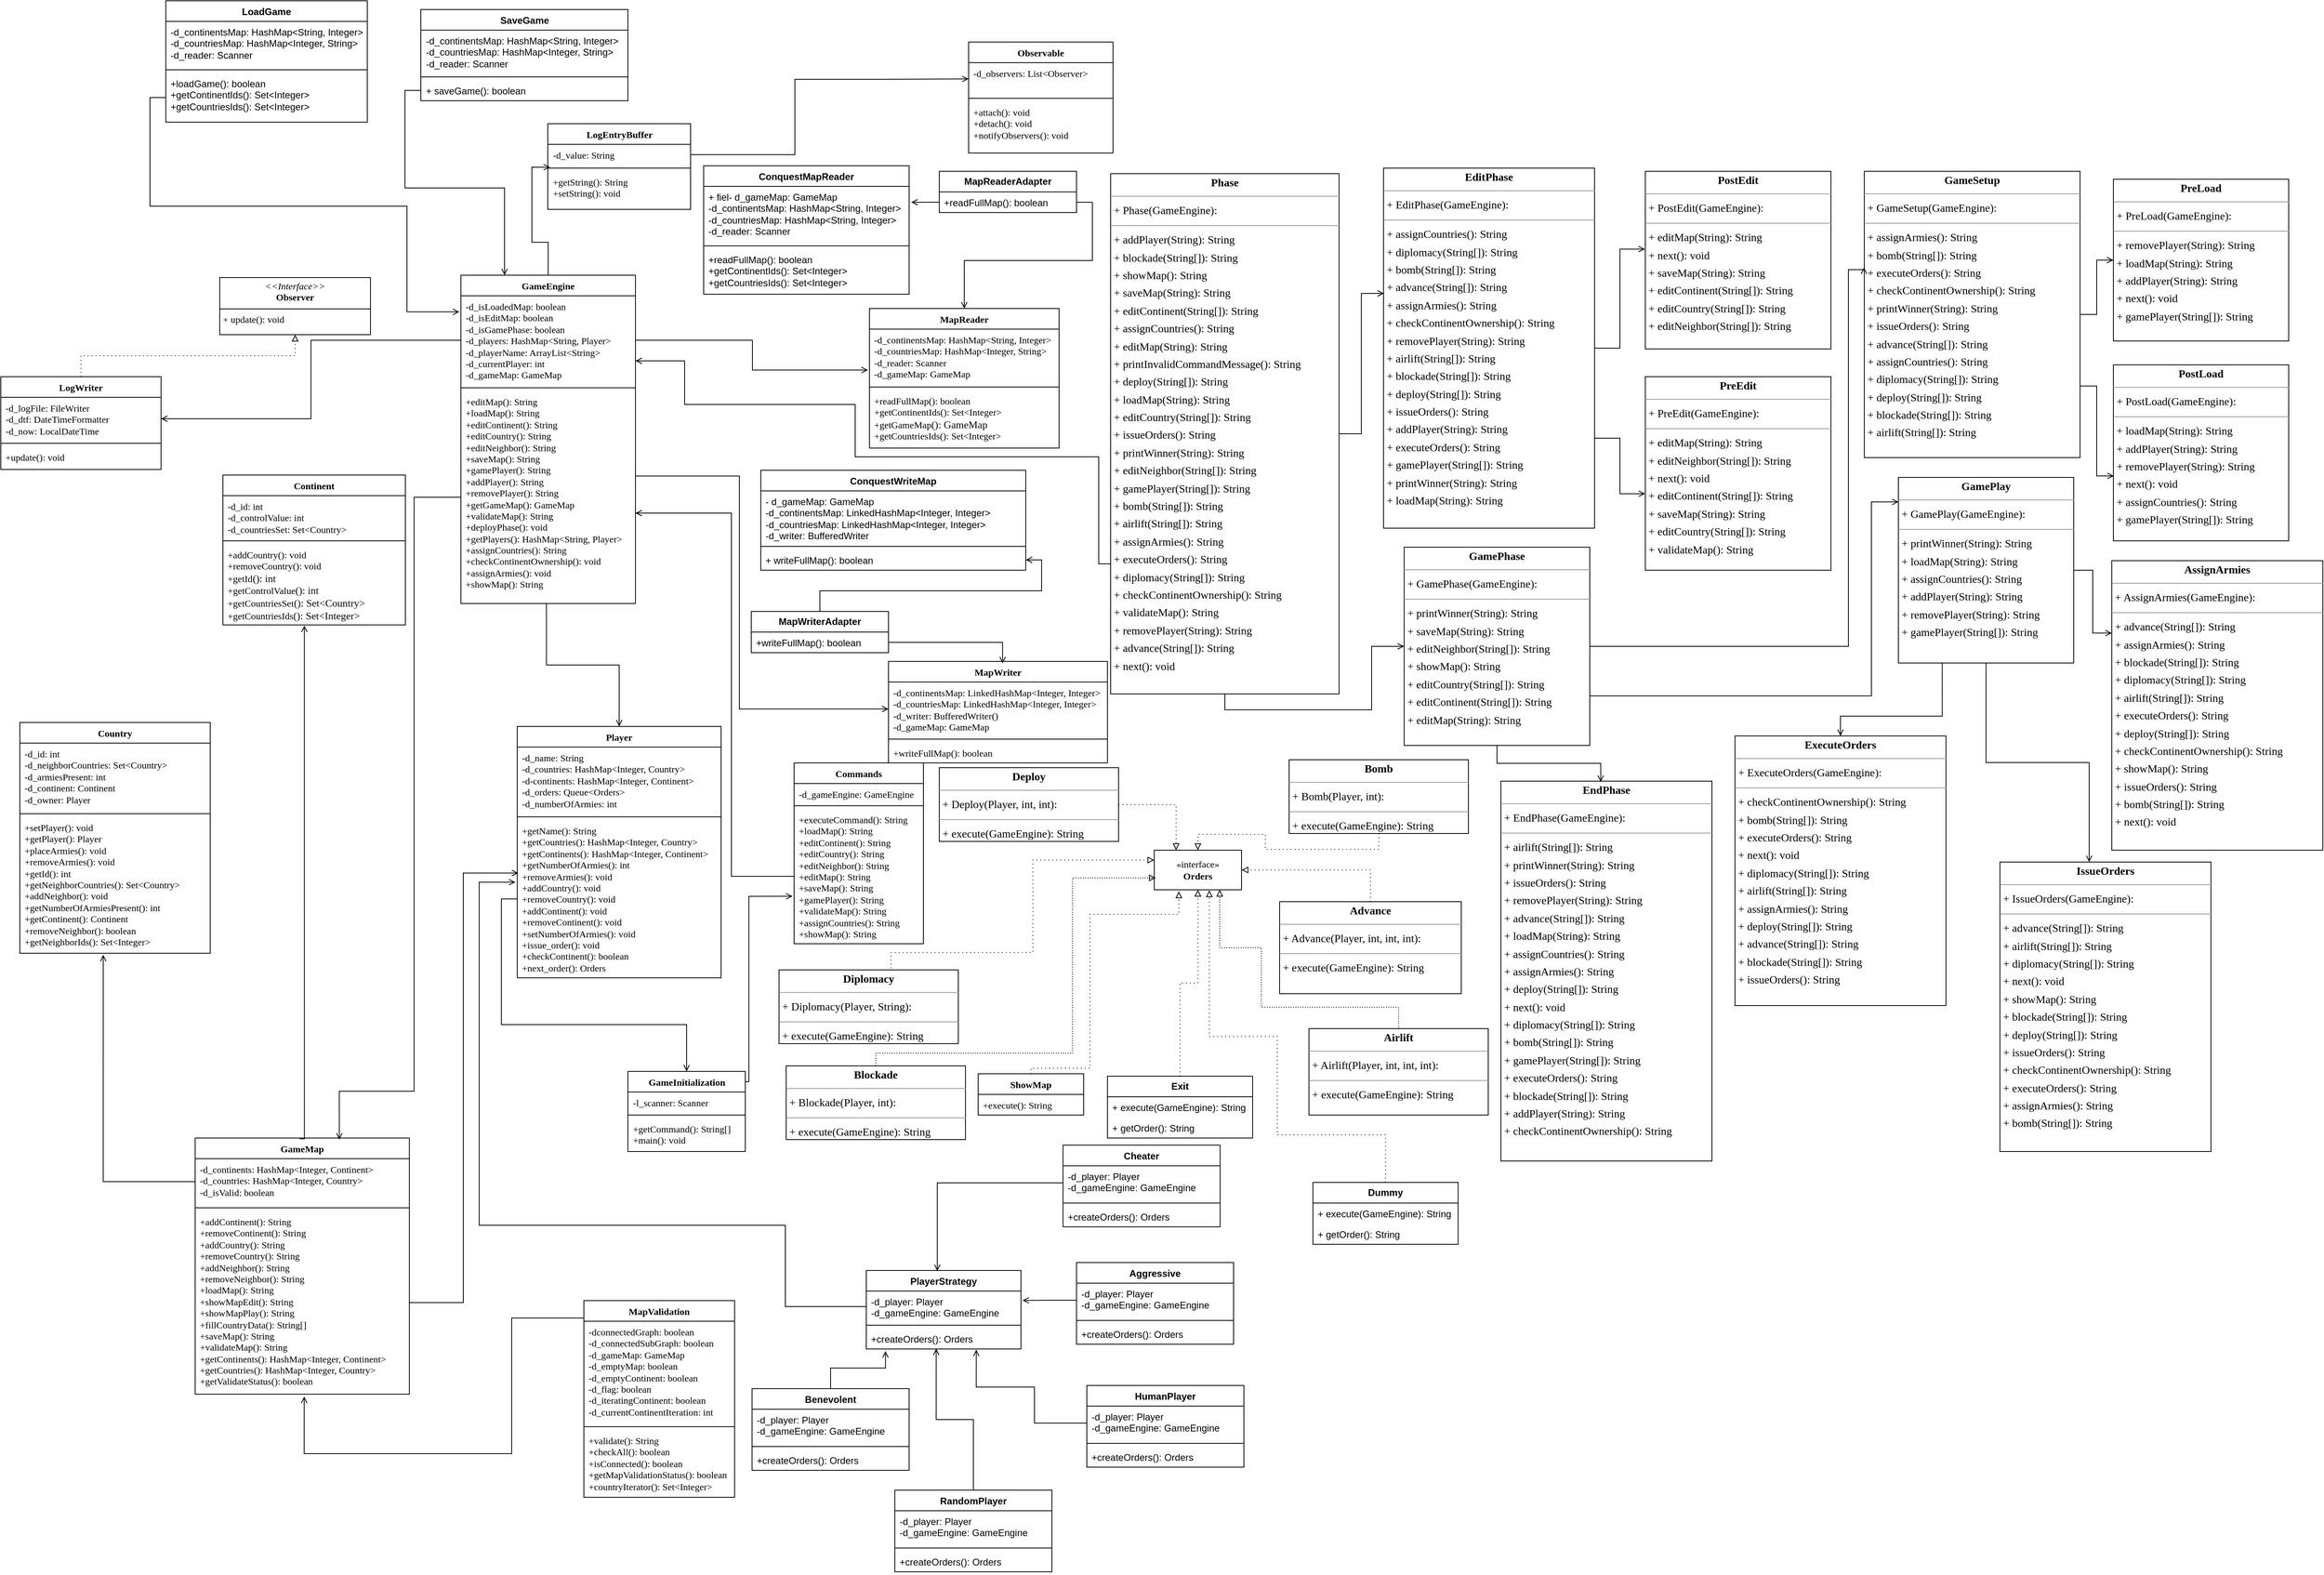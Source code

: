 <mxfile version="24.2.2" type="device">
  <diagram name="Page-1" id="8xsfMNI_2PLr7g7BhxxV">
    <mxGraphModel dx="3000" dy="4791" grid="0" gridSize="10" guides="1" tooltips="1" connect="1" arrows="1" fold="1" page="1" pageScale="1" pageWidth="2339" pageHeight="3300" math="0" shadow="0">
      <root>
        <mxCell id="0" />
        <mxCell id="1" parent="0" />
        <mxCell id="Ep6wm1nC07nQk0jGkavb-5" value="&lt;font&gt;Country&lt;/font&gt;" style="swimlane;fontStyle=1;align=center;verticalAlign=top;childLayout=stackLayout;horizontal=1;startSize=26;horizontalStack=0;resizeParent=1;resizeParentMax=0;resizeLast=0;collapsible=1;marginBottom=0;whiteSpace=wrap;html=1;rounded=0;swimlaneLine=1;fontFamily=Times New Roman;" parent="1" vertex="1">
          <mxGeometry x="49" y="16" width="240" height="291" as="geometry">
            <mxRectangle x="150" y="-93" width="78" height="26" as="alternateBounds" />
          </mxGeometry>
        </mxCell>
        <mxCell id="Ep6wm1nC07nQk0jGkavb-6" value="&lt;font style=&quot;font-size: 12px;&quot;&gt;-d_id: int&lt;br&gt;-d_neighborCountries: Set&amp;lt;Country&amp;gt;&lt;br&gt;-d_armiesPresent: int&lt;br&gt;-d_continent: Continent&lt;br&gt;-d_owner: Player&lt;br&gt;&lt;/font&gt;&lt;font style=&quot;font-size: 12px;&quot;&gt;&lt;br&gt;&lt;/font&gt;&lt;div&gt;&lt;br&gt;&lt;/div&gt;" style="text;strokeColor=none;fillColor=none;align=left;verticalAlign=top;spacingLeft=4;spacingRight=4;overflow=hidden;rotatable=0;points=[[0,0.5],[1,0.5]];portConstraint=eastwest;whiteSpace=wrap;html=1;rounded=1;swimlaneLine=1;fontFamily=Times New Roman;" parent="Ep6wm1nC07nQk0jGkavb-5" vertex="1">
          <mxGeometry y="26" width="240" height="85" as="geometry" />
        </mxCell>
        <mxCell id="Ep6wm1nC07nQk0jGkavb-7" value="" style="line;strokeWidth=1;fillColor=none;align=left;verticalAlign=middle;spacingTop=-1;spacingLeft=3;spacingRight=3;rotatable=0;labelPosition=right;points=[];portConstraint=eastwest;strokeColor=inherit;rounded=1;swimlaneLine=1;fontFamily=Times New Roman;" parent="Ep6wm1nC07nQk0jGkavb-5" vertex="1">
          <mxGeometry y="111" width="240" height="8" as="geometry" />
        </mxCell>
        <mxCell id="Ep6wm1nC07nQk0jGkavb-8" value="&lt;font&gt;+setPlayer(): void&lt;br&gt;+getPlayer(): Player&lt;br&gt;+placeArmies(): void&lt;br&gt;+removeArmies(): void&lt;br&gt;+getId(): int&lt;br&gt;+getNeighborCountries(): Set&amp;lt;Country&amp;gt;&lt;br&gt;+addNeighbor(): void&lt;br&gt;+getNumberOfArmiesPresent(): int&lt;br&gt;+getContinent(): Continent&lt;br&gt;+removeNeighbor(): boolean&lt;br&gt;+getNeighborIds(): Set&amp;lt;Integer&amp;gt;&lt;/font&gt;&lt;div&gt;&lt;br&gt;&lt;/div&gt;" style="text;strokeColor=none;fillColor=none;align=left;verticalAlign=top;spacingLeft=4;spacingRight=4;overflow=hidden;rotatable=0;points=[[0,0.5],[1,0.5]];portConstraint=eastwest;whiteSpace=wrap;html=1;rounded=1;swimlaneLine=1;fontFamily=Times New Roman;" parent="Ep6wm1nC07nQk0jGkavb-5" vertex="1">
          <mxGeometry y="119" width="240" height="172" as="geometry" />
        </mxCell>
        <mxCell id="Ep6wm1nC07nQk0jGkavb-13" value="&lt;font&gt;Continent&lt;/font&gt;" style="swimlane;fontStyle=1;align=center;verticalAlign=top;childLayout=stackLayout;horizontal=1;startSize=26;horizontalStack=0;resizeParent=1;resizeParentMax=0;resizeLast=0;collapsible=1;marginBottom=0;whiteSpace=wrap;html=1;rounded=0;swimlaneLine=1;fontFamily=Times New Roman;" parent="1" vertex="1">
          <mxGeometry x="305" y="-296" width="230" height="189" as="geometry" />
        </mxCell>
        <mxCell id="Ep6wm1nC07nQk0jGkavb-14" value="&lt;font&gt;-d_id: int&lt;br style=&quot;border-color: var(--border-color);&quot;&gt;-d_controlValue: int&lt;br style=&quot;border-color: var(--border-color);&quot;&gt;-d_countriesSet: Set&amp;lt;Country&amp;gt;&lt;br&gt;&lt;/font&gt;&lt;font&gt;&lt;br&gt;&lt;/font&gt;" style="text;strokeColor=none;fillColor=none;align=left;verticalAlign=top;spacingLeft=4;spacingRight=4;overflow=hidden;rotatable=0;points=[[0,0.5],[1,0.5]];portConstraint=eastwest;whiteSpace=wrap;html=1;rounded=1;swimlaneLine=1;fontFamily=Times New Roman;" parent="Ep6wm1nC07nQk0jGkavb-13" vertex="1">
          <mxGeometry y="26" width="230" height="53" as="geometry" />
        </mxCell>
        <mxCell id="Ep6wm1nC07nQk0jGkavb-15" value="" style="line;strokeWidth=1;fillColor=none;align=left;verticalAlign=middle;spacingTop=-1;spacingLeft=3;spacingRight=3;rotatable=0;labelPosition=right;points=[];portConstraint=eastwest;strokeColor=inherit;rounded=1;swimlaneLine=1;fontFamily=Times New Roman;" parent="Ep6wm1nC07nQk0jGkavb-13" vertex="1">
          <mxGeometry y="79" width="230" height="8" as="geometry" />
        </mxCell>
        <mxCell id="Ep6wm1nC07nQk0jGkavb-16" value="&lt;font&gt;+addCountry(): void&lt;br&gt;+removeCountry(): void&lt;br&gt;+getId&lt;span style=&quot;font-size: 9.8pt; background-color: rgb(255, 255, 255); color: rgb(8, 8, 8);&quot;&gt;(): int&lt;/span&gt;&lt;br&gt;+getControlValue&lt;span style=&quot;font-size: 9.8pt; background-color: rgb(255, 255, 255); color: rgb(8, 8, 8);&quot;&gt;(): int&lt;/span&gt;&lt;br&gt;+getCountriesSet&lt;span style=&quot;font-size: 9.8pt; background-color: rgb(255, 255, 255); color: rgb(8, 8, 8);&quot;&gt;(): Set&amp;lt;Country&amp;gt;&lt;/span&gt;&lt;br&gt;+getCountriesIds&lt;span style=&quot;font-size: 9.8pt; background-color: rgb(255, 255, 255); color: rgb(8, 8, 8);&quot;&gt;(): Set&amp;lt;Integer&amp;gt;&lt;/span&gt;&lt;/font&gt;" style="text;strokeColor=none;fillColor=none;align=left;verticalAlign=top;spacingLeft=4;spacingRight=4;overflow=hidden;rotatable=0;points=[[0,0.5],[1,0.5]];portConstraint=eastwest;whiteSpace=wrap;html=1;rounded=1;swimlaneLine=1;fontFamily=Times New Roman;" parent="Ep6wm1nC07nQk0jGkavb-13" vertex="1">
          <mxGeometry y="87" width="230" height="102" as="geometry" />
        </mxCell>
        <mxCell id="Ep6wm1nC07nQk0jGkavb-137" value="&lt;font&gt;GameEngine&lt;/font&gt;" style="swimlane;fontStyle=1;align=center;verticalAlign=top;childLayout=stackLayout;horizontal=1;startSize=26;horizontalStack=0;resizeParent=1;resizeParentMax=0;resizeLast=0;collapsible=1;marginBottom=0;whiteSpace=wrap;html=1;rounded=0;swimlaneLine=1;fontFamily=Times New Roman;" parent="1" vertex="1">
          <mxGeometry x="605" y="-548" width="220" height="414" as="geometry" />
        </mxCell>
        <mxCell id="Ep6wm1nC07nQk0jGkavb-138" value="&lt;div&gt;&lt;font&gt;-d_isLoadedMap: boolean&lt;/font&gt;&lt;/div&gt;&lt;div&gt;&lt;font&gt;-d_isEditMap: boolean&lt;/font&gt;&lt;/div&gt;&lt;div&gt;&lt;font&gt;-d_isGamePhase: boolean&lt;/font&gt;&lt;/div&gt;&lt;div&gt;&lt;font&gt;-d_players: HashMap&amp;lt;String, Player&amp;gt;&lt;/font&gt;&lt;/div&gt;&lt;div&gt;&lt;font&gt;-d_playerName: ArrayList&amp;lt;String&amp;gt;&lt;/font&gt;&lt;/div&gt;&lt;div&gt;&lt;font&gt;-d_currentPlayer: int&lt;/font&gt;&lt;/div&gt;&lt;div&gt;&lt;font&gt;-d_gameMap: GameMap&lt;/font&gt;&lt;font&gt;&lt;br&gt;&lt;/font&gt;&lt;/div&gt;" style="text;strokeColor=none;fillColor=none;align=left;verticalAlign=top;spacingLeft=4;spacingRight=4;overflow=hidden;rotatable=0;points=[[0,0.5],[1,0.5]];portConstraint=eastwest;whiteSpace=wrap;html=1;rounded=1;swimlaneLine=1;fontFamily=Times New Roman;" parent="Ep6wm1nC07nQk0jGkavb-137" vertex="1">
          <mxGeometry y="26" width="220" height="112" as="geometry" />
        </mxCell>
        <mxCell id="Ep6wm1nC07nQk0jGkavb-139" value="" style="line;strokeWidth=1;fillColor=none;align=left;verticalAlign=middle;spacingTop=-1;spacingLeft=3;spacingRight=3;rotatable=0;labelPosition=right;points=[];portConstraint=eastwest;strokeColor=inherit;rounded=1;swimlaneLine=1;fontFamily=Times New Roman;" parent="Ep6wm1nC07nQk0jGkavb-137" vertex="1">
          <mxGeometry y="138" width="220" height="8" as="geometry" />
        </mxCell>
        <mxCell id="Ep6wm1nC07nQk0jGkavb-140" value="&lt;div&gt;&lt;font&gt;+editMap(): String&lt;/font&gt;&lt;/div&gt;&lt;div&gt;&lt;font&gt;+loadMap(): String&lt;/font&gt;&lt;/div&gt;&lt;div&gt;&lt;font&gt;+editContinent(): String&lt;/font&gt;&lt;/div&gt;&lt;div&gt;&lt;font&gt;+editCountry(): String&lt;/font&gt;&lt;/div&gt;&lt;div&gt;&lt;font&gt;+editNeighbor(): String&lt;/font&gt;&lt;/div&gt;&lt;div&gt;&lt;font&gt;+saveMap(): String&lt;/font&gt;&lt;/div&gt;&lt;div&gt;&lt;font&gt;+gamePlayer(): String&lt;/font&gt;&lt;/div&gt;&lt;div&gt;&lt;font&gt;+addPlayer(): String&lt;/font&gt;&lt;/div&gt;&lt;div&gt;&lt;font&gt;+removePlayer(): String&lt;/font&gt;&lt;/div&gt;&lt;div&gt;&lt;font&gt;+getGameMap(): GameMap&lt;/font&gt;&lt;/div&gt;&lt;div&gt;&lt;font&gt;+validateMap(): String&lt;/font&gt;&lt;/div&gt;&lt;div&gt;&lt;font&gt;+deployPhase(): void&lt;/font&gt;&lt;/div&gt;&lt;div&gt;&lt;font&gt;+getPlayers(): HashMap&amp;lt;String, Player&amp;gt;&lt;/font&gt;&lt;/div&gt;&lt;div&gt;&lt;font&gt;+assignCountries(): String&lt;/font&gt;&lt;/div&gt;&lt;div&gt;&lt;font&gt;+checkContinentOwnership(): void&lt;/font&gt;&lt;/div&gt;&lt;div&gt;&lt;font&gt;+assignArmies(): void&lt;/font&gt;&lt;/div&gt;&lt;div&gt;&lt;font&gt;+showMap(): String&lt;/font&gt;&lt;/div&gt;" style="text;strokeColor=none;fillColor=none;align=left;verticalAlign=top;spacingLeft=4;spacingRight=4;overflow=hidden;rotatable=0;points=[[0,0.5],[1,0.5]];portConstraint=eastwest;whiteSpace=wrap;html=1;rounded=1;swimlaneLine=1;fontFamily=Times New Roman;" parent="Ep6wm1nC07nQk0jGkavb-137" vertex="1">
          <mxGeometry y="146" width="220" height="268" as="geometry" />
        </mxCell>
        <mxCell id="Ep6wm1nC07nQk0jGkavb-143" value="&lt;font&gt;MapReader&lt;/font&gt;" style="swimlane;fontStyle=1;align=center;verticalAlign=top;childLayout=stackLayout;horizontal=1;startSize=26;horizontalStack=0;resizeParent=1;resizeParentMax=0;resizeLast=0;collapsible=1;marginBottom=0;whiteSpace=wrap;html=1;rounded=0;swimlaneLine=1;fontFamily=Times New Roman;" parent="1" vertex="1">
          <mxGeometry x="1120" y="-506" width="239" height="176" as="geometry" />
        </mxCell>
        <mxCell id="Ep6wm1nC07nQk0jGkavb-144" value="&lt;font&gt;-d_continentsMap: HashMap&amp;lt;String, Integer&amp;gt;&lt;br&gt;-d_countriesMap: HashMap&amp;lt;Integer, String&amp;gt;&lt;br&gt;-d_reader: Scanner&lt;br&gt;-d_gameMap: GameMap&lt;br&gt;&lt;/font&gt;" style="text;strokeColor=none;fillColor=none;align=left;verticalAlign=top;spacingLeft=4;spacingRight=4;overflow=hidden;rotatable=0;points=[[0,0.5],[1,0.5]];portConstraint=eastwest;whiteSpace=wrap;html=1;rounded=1;swimlaneLine=1;fontFamily=Times New Roman;" parent="Ep6wm1nC07nQk0jGkavb-143" vertex="1">
          <mxGeometry y="26" width="239" height="69" as="geometry" />
        </mxCell>
        <mxCell id="Ep6wm1nC07nQk0jGkavb-145" value="" style="line;strokeWidth=1;fillColor=none;align=left;verticalAlign=middle;spacingTop=-1;spacingLeft=3;spacingRight=3;rotatable=0;labelPosition=right;points=[];portConstraint=eastwest;strokeColor=inherit;rounded=1;swimlaneLine=1;fontFamily=Times New Roman;" parent="Ep6wm1nC07nQk0jGkavb-143" vertex="1">
          <mxGeometry y="95" width="239" height="8" as="geometry" />
        </mxCell>
        <mxCell id="Ep6wm1nC07nQk0jGkavb-146" value="&lt;font&gt;+readFullMap(): boolean&lt;br&gt;+getContinentIds(): Set&amp;lt;Integer&amp;gt;&lt;br&gt;+getGameMap&lt;span style=&quot;font-size: 9.8pt; background-color: rgb(255, 255, 255); color: rgb(8, 8, 8);&quot;&gt;(): GameMap&lt;/span&gt;&lt;br&gt;+getCountriesIds(): Set&amp;lt;Integer&amp;gt;&lt;/font&gt;" style="text;strokeColor=none;fillColor=none;align=left;verticalAlign=top;spacingLeft=4;spacingRight=4;overflow=hidden;rotatable=0;points=[[0,0.5],[1,0.5]];portConstraint=eastwest;whiteSpace=wrap;html=1;rounded=1;swimlaneLine=1;fontFamily=Times New Roman;" parent="Ep6wm1nC07nQk0jGkavb-143" vertex="1">
          <mxGeometry y="103" width="239" height="73" as="geometry" />
        </mxCell>
        <mxCell id="Ep6wm1nC07nQk0jGkavb-147" value="&lt;font&gt;MapWriter&lt;/font&gt;" style="swimlane;fontStyle=1;align=center;verticalAlign=top;childLayout=stackLayout;horizontal=1;startSize=26;horizontalStack=0;resizeParent=1;resizeParentMax=0;resizeLast=0;collapsible=1;marginBottom=0;whiteSpace=wrap;html=1;rounded=0;swimlaneLine=1;fontFamily=Times New Roman;" parent="1" vertex="1">
          <mxGeometry x="1144" y="-61" width="276" height="128" as="geometry" />
        </mxCell>
        <mxCell id="Ep6wm1nC07nQk0jGkavb-148" value="&lt;font&gt;-d_continentsMap: LinkedHashMap&amp;lt;Integer, Integer&amp;gt;&lt;br&gt;-d_countriesMap: LinkedHashMap&amp;lt;Integer, Integer&amp;gt;&lt;/font&gt;&lt;div&gt;&lt;font&gt;-d_writer: BufferedWriter()&lt;/font&gt;&lt;/div&gt;&lt;div&gt;&lt;font&gt;-d_gameMap: GameMap&lt;/font&gt;&lt;font&gt;&lt;br&gt;&lt;/font&gt;&lt;/div&gt;" style="text;strokeColor=none;fillColor=none;align=left;verticalAlign=top;spacingLeft=4;spacingRight=4;overflow=hidden;rotatable=0;points=[[0,0.5],[1,0.5]];portConstraint=eastwest;whiteSpace=wrap;html=1;rounded=0;swimlaneLine=1;fontFamily=Times New Roman;" parent="Ep6wm1nC07nQk0jGkavb-147" vertex="1">
          <mxGeometry y="26" width="276" height="68" as="geometry" />
        </mxCell>
        <mxCell id="Ep6wm1nC07nQk0jGkavb-149" value="" style="line;strokeWidth=1;fillColor=none;align=left;verticalAlign=middle;spacingTop=-1;spacingLeft=3;spacingRight=3;rotatable=0;labelPosition=right;points=[];portConstraint=eastwest;strokeColor=inherit;rounded=1;swimlaneLine=1;fontFamily=Times New Roman;" parent="Ep6wm1nC07nQk0jGkavb-147" vertex="1">
          <mxGeometry y="94" width="276" height="8" as="geometry" />
        </mxCell>
        <mxCell id="Ep6wm1nC07nQk0jGkavb-150" value="&lt;font&gt;+writeFullMap(): boolean&lt;/font&gt;" style="text;strokeColor=none;fillColor=none;align=left;verticalAlign=top;spacingLeft=4;spacingRight=4;overflow=hidden;rotatable=0;points=[[0,0.5],[1,0.5]];portConstraint=eastwest;whiteSpace=wrap;html=1;rounded=1;swimlaneLine=1;fontFamily=Times New Roman;" parent="Ep6wm1nC07nQk0jGkavb-147" vertex="1">
          <mxGeometry y="102" width="276" height="26" as="geometry" />
        </mxCell>
        <mxCell id="Ep6wm1nC07nQk0jGkavb-151" value="&lt;font&gt;GameMap&lt;/font&gt;" style="swimlane;fontStyle=1;align=center;verticalAlign=top;childLayout=stackLayout;horizontal=1;startSize=26;horizontalStack=0;resizeParent=1;resizeParentMax=0;resizeLast=0;collapsible=1;marginBottom=0;whiteSpace=wrap;html=1;rounded=0;swimlaneLine=1;fontFamily=Times New Roman;" parent="1" vertex="1">
          <mxGeometry x="270" y="540" width="270" height="323" as="geometry" />
        </mxCell>
        <mxCell id="Ep6wm1nC07nQk0jGkavb-152" value="&lt;font&gt;-d_continents: HashMap&amp;lt;Integer, Continent&amp;gt;&lt;br&gt;-d_countries: HashMap&amp;lt;Integer, Country&amp;gt;&lt;br&gt;-d_isValid: boolean&lt;/font&gt;&lt;font&gt;&lt;br&gt;&lt;/font&gt;" style="text;strokeColor=none;fillColor=none;align=left;verticalAlign=top;spacingLeft=4;spacingRight=4;overflow=hidden;rotatable=0;points=[[0,0.5],[1,0.5]];portConstraint=eastwest;whiteSpace=wrap;html=1;rounded=1;swimlaneLine=1;fontFamily=Times New Roman;" parent="Ep6wm1nC07nQk0jGkavb-151" vertex="1">
          <mxGeometry y="26" width="270" height="58" as="geometry" />
        </mxCell>
        <mxCell id="Ep6wm1nC07nQk0jGkavb-153" value="" style="line;strokeWidth=1;fillColor=none;align=left;verticalAlign=middle;spacingTop=-1;spacingLeft=3;spacingRight=3;rotatable=0;labelPosition=right;points=[];portConstraint=eastwest;strokeColor=inherit;rounded=1;swimlaneLine=1;fontFamily=Times New Roman;" parent="Ep6wm1nC07nQk0jGkavb-151" vertex="1">
          <mxGeometry y="84" width="270" height="8" as="geometry" />
        </mxCell>
        <mxCell id="Ep6wm1nC07nQk0jGkavb-154" value="&lt;font&gt;+addContinent(): String&lt;br&gt;+removeContinent(): String&lt;br&gt;+addCountry(): String&lt;br&gt;+removeCountry(): String&lt;br&gt;+addNeighbor(): String&lt;br&gt;+removeNeighbor(): String&lt;br&gt;+loadMap(): String&lt;br&gt;+showMapEdit(): String&lt;br&gt;+showMapPlay(): String&lt;br&gt;+fillCountryData(): String[]&lt;br&gt;+saveMap(): String&lt;br&gt;+validateMap(): String&lt;br&gt;+getContinents(): HashMap&amp;lt;Integer, Continent&amp;gt;&lt;br&gt;+getCountries(): HashMap&amp;lt;Integer, Country&amp;gt;&lt;br&gt;+getValidateStatus(): boolean&lt;br&gt;&lt;/font&gt;" style="text;strokeColor=none;fillColor=none;align=left;verticalAlign=top;spacingLeft=4;spacingRight=4;overflow=hidden;rotatable=0;points=[[0,0.5],[1,0.5]];portConstraint=eastwest;whiteSpace=wrap;html=1;rounded=1;swimlaneLine=1;fontFamily=Times New Roman;" parent="Ep6wm1nC07nQk0jGkavb-151" vertex="1">
          <mxGeometry y="92" width="270" height="231" as="geometry" />
        </mxCell>
        <mxCell id="Ep6wm1nC07nQk0jGkavb-159" value="&lt;font&gt;Player&lt;/font&gt;" style="swimlane;fontStyle=1;align=center;verticalAlign=top;childLayout=stackLayout;horizontal=1;startSize=26;horizontalStack=0;resizeParent=1;resizeParentMax=0;resizeLast=0;collapsible=1;marginBottom=0;whiteSpace=wrap;html=1;rounded=0;swimlaneLine=1;fontFamily=Times New Roman;" parent="1" vertex="1">
          <mxGeometry x="676" y="21" width="257" height="317" as="geometry" />
        </mxCell>
        <mxCell id="Ep6wm1nC07nQk0jGkavb-160" value="&lt;div&gt;&lt;font&gt;-d_name: String&lt;/font&gt;&lt;/div&gt;&lt;div&gt;&lt;font&gt;-d_countries: HashMap&amp;lt;Integer, Country&amp;gt;&lt;/font&gt;&lt;/div&gt;&lt;div&gt;&lt;font&gt;-d-continents: HashMap&amp;lt;Integer, Continent&amp;gt;&lt;/font&gt;&lt;/div&gt;&lt;div&gt;&lt;font&gt;-d_orders: Queue&amp;lt;Orders&amp;gt;&lt;/font&gt;&lt;/div&gt;&lt;div&gt;&lt;font&gt;-d_numberOfArmies: int&lt;/font&gt;&lt;/div&gt;&lt;div&gt;&lt;br&gt;&lt;/div&gt;" style="text;strokeColor=none;fillColor=none;align=left;verticalAlign=top;spacingLeft=4;spacingRight=4;overflow=hidden;rotatable=0;points=[[0,0.5],[1,0.5]];portConstraint=eastwest;whiteSpace=wrap;html=1;rounded=1;swimlaneLine=1;fontFamily=Times New Roman;" parent="Ep6wm1nC07nQk0jGkavb-159" vertex="1">
          <mxGeometry y="26" width="257" height="84" as="geometry" />
        </mxCell>
        <mxCell id="Ep6wm1nC07nQk0jGkavb-161" value="" style="line;strokeWidth=1;fillColor=none;align=left;verticalAlign=middle;spacingTop=-1;spacingLeft=3;spacingRight=3;rotatable=0;labelPosition=right;points=[];portConstraint=eastwest;strokeColor=inherit;rounded=1;swimlaneLine=1;fontFamily=Times New Roman;" parent="Ep6wm1nC07nQk0jGkavb-159" vertex="1">
          <mxGeometry y="110" width="257" height="8" as="geometry" />
        </mxCell>
        <mxCell id="Ep6wm1nC07nQk0jGkavb-162" value="&lt;font&gt;+getName(): String&lt;br&gt;+getCountries(): HashMap&amp;lt;Integer, Country&amp;gt;&lt;br&gt;+getContinents(): HashMap&amp;lt;Integer, Continent&amp;gt;&lt;br&gt;+getNumberOfArmies(): int&lt;br&gt;+removeArmies(): void&lt;br&gt;+addCountry(): void&lt;br&gt;+removeCountry(): void&lt;br&gt;+addContinent(): void&lt;br&gt;+removeContinent(): void&lt;br&gt;+setNumberOfArmies(): void&lt;br&gt;+issue_order(): void&lt;br&gt;+checkContinent(): boolean&lt;br&gt;+next_order(): Orders&lt;br&gt;&lt;/font&gt;&lt;div&gt;&lt;br&gt;&lt;/div&gt;" style="text;strokeColor=none;fillColor=none;align=left;verticalAlign=top;spacingLeft=4;spacingRight=4;overflow=hidden;rotatable=0;points=[[0,0.5],[1,0.5]];portConstraint=eastwest;whiteSpace=wrap;html=1;rounded=1;swimlaneLine=1;fontFamily=Times New Roman;" parent="Ep6wm1nC07nQk0jGkavb-159" vertex="1">
          <mxGeometry y="118" width="257" height="199" as="geometry" />
        </mxCell>
        <mxCell id="Ep6wm1nC07nQk0jGkavb-168" value="&lt;font&gt;«interface»&lt;br&gt;&lt;b&gt;Orders&lt;/b&gt;&lt;/font&gt;" style="html=1;whiteSpace=wrap;rounded=0;swimlaneLine=1;fontFamily=Times New Roman;" parent="1" vertex="1">
          <mxGeometry x="1479" y="177" width="110" height="50" as="geometry" />
        </mxCell>
        <mxCell id="g_sSXByizbJ6WhdZ6kjL-8" style="edgeStyle=orthogonalEdgeStyle;rounded=0;orthogonalLoop=1;jettySize=auto;html=1;exitX=0.5;exitY=0;exitDx=0;exitDy=0;dashed=1;dashPattern=1 4;endArrow=block;endFill=0;swimlaneLine=1;fontFamily=Times New Roman;" parent="1" source="Ep6wm1nC07nQk0jGkavb-169" edge="1">
          <mxGeometry relative="1" as="geometry">
            <Array as="points">
              <mxPoint x="1324" y="452" />
              <mxPoint x="1398" y="452" />
              <mxPoint x="1398" y="258" />
              <mxPoint x="1510" y="258" />
            </Array>
            <mxPoint x="1510" y="229" as="targetPoint" />
          </mxGeometry>
        </mxCell>
        <mxCell id="Ep6wm1nC07nQk0jGkavb-169" value="&lt;font&gt;ShowMap&lt;/font&gt;" style="swimlane;fontStyle=1;align=center;verticalAlign=top;childLayout=stackLayout;horizontal=1;startSize=26;horizontalStack=0;resizeParent=1;resizeParentMax=0;resizeLast=0;collapsible=1;marginBottom=0;whiteSpace=wrap;html=1;rounded=0;swimlaneLine=1;fontFamily=Times New Roman;" parent="1" vertex="1">
          <mxGeometry x="1257" y="459" width="133" height="52" as="geometry" />
        </mxCell>
        <mxCell id="Ep6wm1nC07nQk0jGkavb-172" value="&lt;font&gt;+execute(): String&lt;/font&gt;" style="text;strokeColor=none;fillColor=none;align=left;verticalAlign=top;spacingLeft=4;spacingRight=4;overflow=hidden;rotatable=0;points=[[0,0.5],[1,0.5]];portConstraint=eastwest;whiteSpace=wrap;html=1;rounded=0;swimlaneLine=1;fontFamily=Times New Roman;" parent="Ep6wm1nC07nQk0jGkavb-169" vertex="1">
          <mxGeometry y="26" width="133" height="26" as="geometry" />
        </mxCell>
        <mxCell id="Ep6wm1nC07nQk0jGkavb-173" value="&lt;font&gt;Commands&lt;/font&gt;" style="swimlane;fontStyle=1;align=center;verticalAlign=top;childLayout=stackLayout;horizontal=1;startSize=26;horizontalStack=0;resizeParent=1;resizeParentMax=0;resizeLast=0;collapsible=1;marginBottom=0;whiteSpace=wrap;html=1;rounded=0;swimlaneLine=1;fontFamily=Times New Roman;" parent="1" vertex="1">
          <mxGeometry x="1025" y="67" width="163" height="228" as="geometry" />
        </mxCell>
        <mxCell id="Ep6wm1nC07nQk0jGkavb-174" value="&lt;font&gt;-d_gameEngine: GameEngine&lt;/font&gt;" style="text;strokeColor=none;fillColor=none;align=left;verticalAlign=top;spacingLeft=4;spacingRight=4;overflow=hidden;rotatable=0;points=[[0,0.5],[1,0.5]];portConstraint=eastwest;whiteSpace=wrap;html=1;rounded=1;swimlaneLine=1;fontFamily=Times New Roman;" parent="Ep6wm1nC07nQk0jGkavb-173" vertex="1">
          <mxGeometry y="26" width="163" height="24" as="geometry" />
        </mxCell>
        <mxCell id="Ep6wm1nC07nQk0jGkavb-175" value="" style="line;strokeWidth=1;fillColor=none;align=left;verticalAlign=middle;spacingTop=-1;spacingLeft=3;spacingRight=3;rotatable=0;labelPosition=right;points=[];portConstraint=eastwest;strokeColor=inherit;rounded=1;swimlaneLine=1;fontFamily=Times New Roman;" parent="Ep6wm1nC07nQk0jGkavb-173" vertex="1">
          <mxGeometry y="50" width="163" height="8" as="geometry" />
        </mxCell>
        <mxCell id="Ep6wm1nC07nQk0jGkavb-176" value="&lt;font&gt;+executeCommand(): String&lt;/font&gt;&lt;div&gt;&lt;font&gt;+loadMap(): String&lt;/font&gt;&lt;/div&gt;&lt;div&gt;&lt;font&gt;+editContinent(): String&lt;/font&gt;&lt;/div&gt;&lt;div&gt;&lt;font&gt;+editCountry(): String&lt;/font&gt;&lt;/div&gt;&lt;div&gt;&lt;font&gt;+editNeighbor(): String&lt;/font&gt;&lt;/div&gt;&lt;div&gt;&lt;font&gt;+editMap(): String&lt;/font&gt;&lt;/div&gt;&lt;div&gt;&lt;font&gt;+saveMap(): String&lt;/font&gt;&lt;/div&gt;&lt;div&gt;&lt;font&gt;+gamePlayer(): String&lt;/font&gt;&lt;/div&gt;&lt;div&gt;&lt;font&gt;+validateMap(): String&lt;/font&gt;&lt;/div&gt;&lt;div&gt;&lt;font&gt;+assignCountries(): String&lt;/font&gt;&lt;/div&gt;&lt;div&gt;&lt;font&gt;+showMap(): String&lt;/font&gt;&lt;/div&gt;&lt;div&gt;&lt;font&gt;&lt;br&gt;&lt;/font&gt;&lt;/div&gt;&lt;div&gt;&lt;br&gt;&lt;/div&gt;" style="text;strokeColor=none;fillColor=none;align=left;verticalAlign=top;spacingLeft=4;spacingRight=4;overflow=hidden;rotatable=0;points=[[0,0.5],[1,0.5]];portConstraint=eastwest;whiteSpace=wrap;html=1;rounded=1;swimlaneLine=1;fontFamily=Times New Roman;" parent="Ep6wm1nC07nQk0jGkavb-173" vertex="1">
          <mxGeometry y="58" width="163" height="170" as="geometry" />
        </mxCell>
        <mxCell id="Ep6wm1nC07nQk0jGkavb-177" value="&lt;font&gt;GameInitialization&lt;/font&gt;" style="swimlane;fontStyle=1;align=center;verticalAlign=top;childLayout=stackLayout;horizontal=1;startSize=26;horizontalStack=0;resizeParent=1;resizeParentMax=0;resizeLast=0;collapsible=1;marginBottom=0;whiteSpace=wrap;html=1;rounded=0;swimlaneLine=1;fontFamily=Times New Roman;" parent="1" vertex="1">
          <mxGeometry x="815.5" y="456" width="148" height="101" as="geometry" />
        </mxCell>
        <mxCell id="Ep6wm1nC07nQk0jGkavb-178" value="&lt;font&gt;-l_scanner: Scanner&lt;/font&gt;" style="text;strokeColor=none;fillColor=none;align=left;verticalAlign=top;spacingLeft=4;spacingRight=4;overflow=hidden;rotatable=0;points=[[0,0.5],[1,0.5]];portConstraint=eastwest;whiteSpace=wrap;html=1;rounded=0;swimlaneLine=1;fontFamily=Times New Roman;" parent="Ep6wm1nC07nQk0jGkavb-177" vertex="1">
          <mxGeometry y="26" width="148" height="25" as="geometry" />
        </mxCell>
        <mxCell id="Ep6wm1nC07nQk0jGkavb-179" value="" style="line;strokeWidth=1;fillColor=none;align=left;verticalAlign=middle;spacingTop=-1;spacingLeft=3;spacingRight=3;rotatable=0;labelPosition=right;points=[];portConstraint=eastwest;strokeColor=inherit;rounded=1;swimlaneLine=1;fontFamily=Times New Roman;" parent="Ep6wm1nC07nQk0jGkavb-177" vertex="1">
          <mxGeometry y="51" width="148" height="8" as="geometry" />
        </mxCell>
        <mxCell id="Ep6wm1nC07nQk0jGkavb-180" value="&lt;font&gt;+getCommand(): String[]&lt;br&gt;+main(): void&lt;/font&gt;" style="text;strokeColor=none;fillColor=none;align=left;verticalAlign=top;spacingLeft=4;spacingRight=4;overflow=hidden;rotatable=0;points=[[0,0.5],[1,0.5]];portConstraint=eastwest;whiteSpace=wrap;html=1;rounded=1;swimlaneLine=1;fontFamily=Times New Roman;" parent="Ep6wm1nC07nQk0jGkavb-177" vertex="1">
          <mxGeometry y="59" width="148" height="42" as="geometry" />
        </mxCell>
        <mxCell id="Ep6wm1nC07nQk0jGkavb-181" value="&lt;font&gt;MapValidation&lt;/font&gt;" style="swimlane;fontStyle=1;align=center;verticalAlign=top;childLayout=stackLayout;horizontal=1;startSize=26;horizontalStack=0;resizeParent=1;resizeParentMax=0;resizeLast=0;collapsible=1;marginBottom=0;whiteSpace=wrap;html=1;rounded=0;swimlaneLine=1;arcSize=23;fontFamily=Times New Roman;" parent="1" vertex="1">
          <mxGeometry x="760" y="745" width="190" height="248" as="geometry" />
        </mxCell>
        <mxCell id="Ep6wm1nC07nQk0jGkavb-182" value="&lt;font&gt;-dconnectedGraph: boolean&lt;br&gt;-d_connectedSubGraph: boolean&lt;br&gt;-d_gameMap: GameMap&lt;br&gt;-d_emptyMap: boolean&lt;br&gt;-d_emptyContinent: boolean&lt;br&gt;-d_flag: boolean&lt;br&gt;-d_iteratingContinent: boolean&lt;br&gt;-d_currentContinentIteration: int&lt;/font&gt;" style="text;strokeColor=none;fillColor=none;align=left;verticalAlign=top;spacingLeft=4;spacingRight=4;overflow=hidden;rotatable=0;points=[[0,0.5],[1,0.5]];portConstraint=eastwest;whiteSpace=wrap;html=1;rounded=1;swimlaneLine=1;fontFamily=Times New Roman;" parent="Ep6wm1nC07nQk0jGkavb-181" vertex="1">
          <mxGeometry y="26" width="190" height="129" as="geometry" />
        </mxCell>
        <mxCell id="Ep6wm1nC07nQk0jGkavb-183" value="" style="line;strokeWidth=1;fillColor=none;align=left;verticalAlign=middle;spacingTop=-1;spacingLeft=3;spacingRight=3;rotatable=0;labelPosition=right;points=[];portConstraint=eastwest;strokeColor=inherit;rounded=1;swimlaneLine=1;fontFamily=Times New Roman;" parent="Ep6wm1nC07nQk0jGkavb-181" vertex="1">
          <mxGeometry y="155" width="190" height="8" as="geometry" />
        </mxCell>
        <mxCell id="Ep6wm1nC07nQk0jGkavb-184" value="&lt;font&gt;+validate(): String&lt;br&gt;+checkAll(): boolean&lt;br&gt;+isConnected(): boolean&lt;br&gt;+getMapValidationStatus(): boolean&lt;br&gt;+countryIterator(): Set&amp;lt;Integer&amp;gt;&lt;/font&gt;" style="text;strokeColor=none;fillColor=none;align=left;verticalAlign=top;spacingLeft=4;spacingRight=4;overflow=hidden;rotatable=0;points=[[0,0.5],[1,0.5]];portConstraint=eastwest;whiteSpace=wrap;html=1;rounded=1;swimlaneLine=1;fontFamily=Times New Roman;" parent="Ep6wm1nC07nQk0jGkavb-181" vertex="1">
          <mxGeometry y="163" width="190" height="85" as="geometry" />
        </mxCell>
        <mxCell id="g_sSXByizbJ6WhdZ6kjL-1" style="edgeStyle=orthogonalEdgeStyle;rounded=0;orthogonalLoop=1;jettySize=auto;html=1;exitX=0;exitY=0.5;exitDx=0;exitDy=0;entryX=0.438;entryY=1.012;entryDx=0;entryDy=0;entryPerimeter=0;endArrow=open;endFill=0;swimlaneLine=1;fontFamily=Times New Roman;" parent="1" source="Ep6wm1nC07nQk0jGkavb-152" target="Ep6wm1nC07nQk0jGkavb-8" edge="1">
          <mxGeometry relative="1" as="geometry">
            <Array as="points">
              <mxPoint x="154" y="595" />
            </Array>
          </mxGeometry>
        </mxCell>
        <mxCell id="g_sSXByizbJ6WhdZ6kjL-3" style="edgeStyle=orthogonalEdgeStyle;rounded=0;orthogonalLoop=1;jettySize=auto;html=1;exitX=0.5;exitY=0;exitDx=0;exitDy=0;entryX=0.458;entryY=1.008;entryDx=0;entryDy=0;entryPerimeter=0;endArrow=open;endFill=0;swimlaneLine=1;fontFamily=Times New Roman;" parent="1" edge="1">
          <mxGeometry relative="1" as="geometry">
            <mxPoint x="402.33" y="540" as="sourcePoint" />
            <mxPoint x="407.67" y="-106.184" as="targetPoint" />
            <Array as="points">
              <mxPoint x="408" y="541" />
            </Array>
          </mxGeometry>
        </mxCell>
        <mxCell id="g_sSXByizbJ6WhdZ6kjL-4" style="edgeStyle=orthogonalEdgeStyle;rounded=0;orthogonalLoop=1;jettySize=auto;html=1;exitX=0;exitY=0.5;exitDx=0;exitDy=0;entryX=0.673;entryY=0.006;entryDx=0;entryDy=0;entryPerimeter=0;endArrow=open;endFill=0;swimlaneLine=1;fontFamily=Times New Roman;" parent="1" source="Ep6wm1nC07nQk0jGkavb-140" target="Ep6wm1nC07nQk0jGkavb-151" edge="1">
          <mxGeometry relative="1" as="geometry">
            <Array as="points">
              <mxPoint x="546" y="-268" />
              <mxPoint x="546" y="481" />
              <mxPoint x="452" y="481" />
            </Array>
          </mxGeometry>
        </mxCell>
        <mxCell id="g_sSXByizbJ6WhdZ6kjL-6" style="edgeStyle=orthogonalEdgeStyle;rounded=0;orthogonalLoop=1;jettySize=auto;html=1;exitX=1;exitY=0.5;exitDx=0;exitDy=0;entryX=-0.008;entryY=0.748;entryDx=0;entryDy=0;entryPerimeter=0;endArrow=open;endFill=0;swimlaneLine=1;fontFamily=Times New Roman;" parent="1" source="Ep6wm1nC07nQk0jGkavb-138" target="Ep6wm1nC07nQk0jGkavb-144" edge="1">
          <mxGeometry relative="1" as="geometry" />
        </mxCell>
        <mxCell id="g_sSXByizbJ6WhdZ6kjL-7" style="edgeStyle=orthogonalEdgeStyle;rounded=0;orthogonalLoop=1;jettySize=auto;html=1;exitX=0.999;exitY=0.4;exitDx=0;exitDy=0;entryX=0;entryY=0.5;entryDx=0;entryDy=0;endArrow=open;endFill=0;exitPerimeter=0;swimlaneLine=1;fontFamily=Times New Roman;" parent="1" source="Ep6wm1nC07nQk0jGkavb-140" target="Ep6wm1nC07nQk0jGkavb-148" edge="1">
          <mxGeometry relative="1" as="geometry">
            <Array as="points">
              <mxPoint x="956" y="-295" />
              <mxPoint x="956" y="-1" />
            </Array>
          </mxGeometry>
        </mxCell>
        <mxCell id="g_sSXByizbJ6WhdZ6kjL-13" style="edgeStyle=orthogonalEdgeStyle;rounded=0;orthogonalLoop=1;jettySize=auto;html=1;exitX=1;exitY=0.5;exitDx=0;exitDy=0;entryX=-0.012;entryY=0.648;entryDx=0;entryDy=0;entryPerimeter=0;endArrow=open;endFill=0;swimlaneLine=1;fontFamily=Times New Roman;" parent="1" source="Ep6wm1nC07nQk0jGkavb-178" target="Ep6wm1nC07nQk0jGkavb-176" edge="1">
          <mxGeometry relative="1" as="geometry">
            <Array as="points">
              <mxPoint x="968" y="469" />
              <mxPoint x="968" y="235" />
            </Array>
          </mxGeometry>
        </mxCell>
        <mxCell id="g_sSXByizbJ6WhdZ6kjL-14" style="edgeStyle=orthogonalEdgeStyle;rounded=0;orthogonalLoop=1;jettySize=auto;html=1;exitX=0;exitY=0.5;exitDx=0;exitDy=0;entryX=0.5;entryY=0;entryDx=0;entryDy=0;endArrow=open;endFill=0;swimlaneLine=1;fontFamily=Times New Roman;" parent="1" source="Ep6wm1nC07nQk0jGkavb-162" target="Ep6wm1nC07nQk0jGkavb-177" edge="1">
          <mxGeometry relative="1" as="geometry" />
        </mxCell>
        <mxCell id="g_sSXByizbJ6WhdZ6kjL-16" style="edgeStyle=orthogonalEdgeStyle;rounded=0;orthogonalLoop=1;jettySize=auto;html=1;exitX=1;exitY=0.5;exitDx=0;exitDy=0;entryX=0.005;entryY=0.336;entryDx=0;entryDy=0;entryPerimeter=0;endArrow=open;endFill=0;swimlaneLine=1;fontFamily=Times New Roman;" parent="1" source="Ep6wm1nC07nQk0jGkavb-154" target="Ep6wm1nC07nQk0jGkavb-162" edge="1">
          <mxGeometry relative="1" as="geometry" />
        </mxCell>
        <mxCell id="g_sSXByizbJ6WhdZ6kjL-19" style="edgeStyle=orthogonalEdgeStyle;rounded=0;orthogonalLoop=1;jettySize=auto;html=1;exitX=0;exitY=0.5;exitDx=0;exitDy=0;endArrow=open;endFill=0;swimlaneLine=1;fontFamily=Times New Roman;" parent="1" source="Ep6wm1nC07nQk0jGkavb-176" target="Ep6wm1nC07nQk0jGkavb-140" edge="1">
          <mxGeometry relative="1" as="geometry">
            <mxPoint x="856" y="310" as="targetPoint" />
            <Array as="points">
              <mxPoint x="946" y="210" />
              <mxPoint x="946" y="-248" />
            </Array>
          </mxGeometry>
        </mxCell>
        <mxCell id="WeDi0cGP_TiEVpOtjkg3-1" value="Observable" style="swimlane;fontStyle=1;align=center;verticalAlign=top;childLayout=stackLayout;horizontal=1;startSize=26;horizontalStack=0;resizeParent=1;resizeParentMax=0;resizeLast=0;collapsible=1;marginBottom=0;whiteSpace=wrap;html=1;rounded=0;swimlaneLine=1;fontFamily=Times New Roman;" parent="1" vertex="1">
          <mxGeometry x="1245" y="-842" width="182" height="140" as="geometry" />
        </mxCell>
        <mxCell id="WeDi0cGP_TiEVpOtjkg3-2" value="-d_observers: List&amp;lt;Observer&amp;gt;" style="text;strokeColor=none;fillColor=none;align=left;verticalAlign=top;spacingLeft=4;spacingRight=4;overflow=hidden;rotatable=0;points=[[0,0.5],[1,0.5]];portConstraint=eastwest;whiteSpace=wrap;html=1;swimlaneLine=1;fontFamily=Times New Roman;" parent="WeDi0cGP_TiEVpOtjkg3-1" vertex="1">
          <mxGeometry y="26" width="182" height="41" as="geometry" />
        </mxCell>
        <mxCell id="WeDi0cGP_TiEVpOtjkg3-3" value="" style="line;strokeWidth=1;fillColor=none;align=left;verticalAlign=middle;spacingTop=-1;spacingLeft=3;spacingRight=3;rotatable=0;labelPosition=right;points=[];portConstraint=eastwest;strokeColor=inherit;swimlaneLine=1;fontFamily=Times New Roman;" parent="WeDi0cGP_TiEVpOtjkg3-1" vertex="1">
          <mxGeometry y="67" width="182" height="8" as="geometry" />
        </mxCell>
        <mxCell id="WeDi0cGP_TiEVpOtjkg3-4" value="+attach(): void&lt;div&gt;+detach(): void&lt;/div&gt;&lt;div&gt;+notifyObservers(): void&lt;/div&gt;" style="text;strokeColor=none;fillColor=none;align=left;verticalAlign=top;spacingLeft=4;spacingRight=4;overflow=hidden;rotatable=0;points=[[0,0.5],[1,0.5]];portConstraint=eastwest;whiteSpace=wrap;html=1;swimlaneLine=1;fontFamily=Times New Roman;" parent="WeDi0cGP_TiEVpOtjkg3-1" vertex="1">
          <mxGeometry y="75" width="182" height="65" as="geometry" />
        </mxCell>
        <mxCell id="WeDi0cGP_TiEVpOtjkg3-5" value="LogEntryBuffer" style="swimlane;fontStyle=1;align=center;verticalAlign=top;childLayout=stackLayout;horizontal=1;startSize=26;horizontalStack=0;resizeParent=1;resizeParentMax=0;resizeLast=0;collapsible=1;marginBottom=0;whiteSpace=wrap;html=1;rounded=0;swimlaneLine=1;fontFamily=Times New Roman;" parent="1" vertex="1">
          <mxGeometry x="714.5" y="-739" width="180" height="108" as="geometry" />
        </mxCell>
        <mxCell id="WeDi0cGP_TiEVpOtjkg3-6" value="-d_value: String" style="text;strokeColor=none;fillColor=none;align=left;verticalAlign=top;spacingLeft=4;spacingRight=4;overflow=hidden;rotatable=0;points=[[0,0.5],[1,0.5]];portConstraint=eastwest;whiteSpace=wrap;html=1;swimlaneLine=1;fontFamily=Times New Roman;" parent="WeDi0cGP_TiEVpOtjkg3-5" vertex="1">
          <mxGeometry y="26" width="180" height="26" as="geometry" />
        </mxCell>
        <mxCell id="WeDi0cGP_TiEVpOtjkg3-7" value="" style="line;strokeWidth=1;fillColor=none;align=left;verticalAlign=middle;spacingTop=-1;spacingLeft=3;spacingRight=3;rotatable=0;labelPosition=right;points=[];portConstraint=eastwest;strokeColor=inherit;swimlaneLine=1;fontFamily=Times New Roman;" parent="WeDi0cGP_TiEVpOtjkg3-5" vertex="1">
          <mxGeometry y="52" width="180" height="8" as="geometry" />
        </mxCell>
        <mxCell id="WeDi0cGP_TiEVpOtjkg3-8" value="+getString(): String&lt;div&gt;+setString(): void&lt;/div&gt;" style="text;strokeColor=none;fillColor=none;align=left;verticalAlign=top;spacingLeft=4;spacingRight=4;overflow=hidden;rotatable=0;points=[[0,0.5],[1,0.5]];portConstraint=eastwest;whiteSpace=wrap;html=1;swimlaneLine=1;fontFamily=Times New Roman;" parent="WeDi0cGP_TiEVpOtjkg3-5" vertex="1">
          <mxGeometry y="60" width="180" height="48" as="geometry" />
        </mxCell>
        <mxCell id="WeDi0cGP_TiEVpOtjkg3-18" style="edgeStyle=orthogonalEdgeStyle;rounded=0;orthogonalLoop=1;jettySize=auto;html=1;exitX=0.5;exitY=0;exitDx=0;exitDy=0;entryX=0.5;entryY=1;entryDx=0;entryDy=0;endArrow=block;endFill=0;dashed=1;dashPattern=1 4;swimlaneLine=1;fontFamily=Times New Roman;" parent="1" source="WeDi0cGP_TiEVpOtjkg3-10" target="WeDi0cGP_TiEVpOtjkg3-14" edge="1">
          <mxGeometry relative="1" as="geometry" />
        </mxCell>
        <mxCell id="WeDi0cGP_TiEVpOtjkg3-10" value="LogWriter" style="swimlane;fontStyle=1;align=center;verticalAlign=top;childLayout=stackLayout;horizontal=1;startSize=26;horizontalStack=0;resizeParent=1;resizeParentMax=0;resizeLast=0;collapsible=1;marginBottom=0;whiteSpace=wrap;html=1;rounded=0;swimlaneLine=1;fontFamily=Times New Roman;" parent="1" vertex="1">
          <mxGeometry x="25" y="-420" width="202" height="117" as="geometry" />
        </mxCell>
        <mxCell id="WeDi0cGP_TiEVpOtjkg3-11" value="-d_logFile: FileWriter&lt;div&gt;-d_dtf: DateTimeFormatter&lt;/div&gt;&lt;div&gt;-d_now: LocalDateTime&lt;/div&gt;" style="text;strokeColor=none;fillColor=none;align=left;verticalAlign=top;spacingLeft=4;spacingRight=4;overflow=hidden;rotatable=0;points=[[0,0.5],[1,0.5]];portConstraint=eastwest;whiteSpace=wrap;html=1;swimlaneLine=1;fontFamily=Times New Roman;" parent="WeDi0cGP_TiEVpOtjkg3-10" vertex="1">
          <mxGeometry y="26" width="202" height="54" as="geometry" />
        </mxCell>
        <mxCell id="WeDi0cGP_TiEVpOtjkg3-12" value="" style="line;strokeWidth=1;fillColor=none;align=left;verticalAlign=middle;spacingTop=-1;spacingLeft=3;spacingRight=3;rotatable=0;labelPosition=right;points=[];portConstraint=eastwest;strokeColor=inherit;swimlaneLine=1;fontFamily=Times New Roman;" parent="WeDi0cGP_TiEVpOtjkg3-10" vertex="1">
          <mxGeometry y="80" width="202" height="8" as="geometry" />
        </mxCell>
        <mxCell id="WeDi0cGP_TiEVpOtjkg3-13" value="+update(): void" style="text;strokeColor=none;fillColor=none;align=left;verticalAlign=top;spacingLeft=4;spacingRight=4;overflow=hidden;rotatable=0;points=[[0,0.5],[1,0.5]];portConstraint=eastwest;whiteSpace=wrap;html=1;swimlaneLine=1;fontFamily=Times New Roman;" parent="WeDi0cGP_TiEVpOtjkg3-10" vertex="1">
          <mxGeometry y="88" width="202" height="29" as="geometry" />
        </mxCell>
        <mxCell id="WeDi0cGP_TiEVpOtjkg3-14" value="&lt;p style=&quot;margin:0px;margin-top:4px;text-align:center;&quot;&gt;&lt;i&gt;&amp;lt;&amp;lt;Interface&amp;gt;&amp;gt;&lt;/i&gt;&lt;br&gt;&lt;b&gt;Observer&lt;/b&gt;&lt;/p&gt;&lt;hr style=&quot;border-style:solid;&quot; size=&quot;1&quot;&gt;&lt;p style=&quot;margin:0px;margin-left:4px;&quot;&gt;+ update(): void&lt;br&gt;&lt;/p&gt;" style="verticalAlign=top;align=left;overflow=fill;html=1;whiteSpace=wrap;rounded=0;swimlaneLine=1;fontFamily=Times New Roman;" parent="1" vertex="1">
          <mxGeometry x="301" y="-545" width="190" height="72" as="geometry" />
        </mxCell>
        <mxCell id="WeDi0cGP_TiEVpOtjkg3-17" style="edgeStyle=orthogonalEdgeStyle;rounded=0;orthogonalLoop=1;jettySize=auto;html=1;exitX=1;exitY=0.5;exitDx=0;exitDy=0;endArrow=open;endFill=0;swimlaneLine=1;entryX=0;entryY=0.5;entryDx=0;entryDy=0;fontFamily=Times New Roman;" parent="1" source="WeDi0cGP_TiEVpOtjkg3-6" target="WeDi0cGP_TiEVpOtjkg3-2" edge="1">
          <mxGeometry relative="1" as="geometry">
            <mxPoint x="1106" y="-622" as="targetPoint" />
            <Array as="points">
              <mxPoint x="1026" y="-700" />
              <mxPoint x="1026" y="-795" />
              <mxPoint x="1135" y="-795" />
            </Array>
          </mxGeometry>
        </mxCell>
        <mxCell id="WeDi0cGP_TiEVpOtjkg3-21" style="edgeStyle=orthogonalEdgeStyle;rounded=0;orthogonalLoop=1;jettySize=auto;html=1;exitX=0.5;exitY=0;exitDx=0;exitDy=0;entryX=0.016;entryY=-0.108;entryDx=0;entryDy=0;entryPerimeter=0;endArrow=open;endFill=0;swimlaneLine=1;fontFamily=Times New Roman;" parent="1" source="Ep6wm1nC07nQk0jGkavb-137" target="WeDi0cGP_TiEVpOtjkg3-8" edge="1">
          <mxGeometry relative="1" as="geometry" />
        </mxCell>
        <mxCell id="WeDi0cGP_TiEVpOtjkg3-31" style="edgeStyle=orthogonalEdgeStyle;rounded=0;orthogonalLoop=1;jettySize=auto;html=1;exitX=0.5;exitY=1;exitDx=0;exitDy=0;entryX=0;entryY=0.5;entryDx=0;entryDy=0;endArrow=open;endFill=0;swimlaneLine=1;fontFamily=Times New Roman;" parent="1" source="WeDi0cGP_TiEVpOtjkg3-26" target="WeDi0cGP_TiEVpOtjkg3-30" edge="1">
          <mxGeometry relative="1" as="geometry" />
        </mxCell>
        <mxCell id="WeDi0cGP_TiEVpOtjkg3-26" value="&lt;p style=&quot;margin:0px;margin-top:4px;text-align:center;&quot;&gt;&lt;b&gt;Phase&lt;/b&gt;&lt;/p&gt;&lt;hr size=&quot;1&quot;&gt;&lt;p style=&quot;margin:0 0 0 4px;line-height:1.6;&quot;&gt;+ Phase(GameEngine): &lt;/p&gt;&lt;hr size=&quot;1&quot;&gt;&lt;p style=&quot;margin:0 0 0 4px;line-height:1.6;&quot;&gt;+ addPlayer(String): String&lt;br&gt;+ blockade(String[]): String&lt;br&gt;+ showMap(): String&lt;br&gt;+ saveMap(String): String&lt;br&gt;+ editContinent(String[]): String&lt;br&gt;+ assignCountries(): String&lt;br&gt;+ editMap(String): String&lt;br&gt;+ printInvalidCommandMessage(): String&lt;br&gt;+ deploy(String[]): String&lt;br&gt;+ loadMap(String): String&lt;br&gt;+ editCountry(String[]): String&lt;br&gt;+ issueOrders(): String&lt;br&gt;+ printWinner(String): String&lt;br&gt;+ editNeighbor(String[]): String&lt;br&gt;+ gamePlayer(String[]): String&lt;br&gt;+ bomb(String[]): String&lt;br&gt;+ airlift(String[]): String&lt;br&gt;+ assignArmies(): String&lt;br&gt;+ executeOrders(): String&lt;br&gt;+ diplomacy(String[]): String&lt;br&gt;+ checkContinentOwnership(): String&lt;br&gt;+ validateMap(): String&lt;br&gt;+ removePlayer(String): String&lt;br&gt;+ advance(String[]): String&lt;br&gt;+ next(): void&lt;/p&gt;" style="verticalAlign=top;align=left;overflow=fill;fontSize=14;fontFamily=Times New Roman;html=1;rounded=0;shadow=0;comic=0;labelBackgroundColor=none;strokeWidth=1;swimlaneLine=1;" parent="1" vertex="1">
          <mxGeometry x="1424" y="-676" width="288" height="656" as="geometry" />
        </mxCell>
        <mxCell id="WeDi0cGP_TiEVpOtjkg3-27" style="edgeStyle=orthogonalEdgeStyle;rounded=0;orthogonalLoop=1;jettySize=auto;html=1;exitX=0;exitY=0.75;exitDx=0;exitDy=0;entryX=1;entryY=0.741;entryDx=0;entryDy=0;endArrow=open;endFill=0;swimlaneLine=1;entryPerimeter=0;fontFamily=Times New Roman;" parent="1" source="WeDi0cGP_TiEVpOtjkg3-26" target="Ep6wm1nC07nQk0jGkavb-138" edge="1">
          <mxGeometry relative="1" as="geometry">
            <Array as="points">
              <mxPoint x="1409" y="-184" />
              <mxPoint x="1409" y="-319" />
              <mxPoint x="1102" y="-319" />
              <mxPoint x="1102" y="-385" />
              <mxPoint x="887" y="-385" />
              <mxPoint x="887" y="-440" />
              <mxPoint x="825" y="-440" />
            </Array>
          </mxGeometry>
        </mxCell>
        <mxCell id="WeDi0cGP_TiEVpOtjkg3-28" value="&lt;p style=&quot;margin:0px;margin-top:4px;text-align:center;&quot;&gt;&lt;b&gt;EditPhase&lt;/b&gt;&lt;/p&gt;&lt;hr size=&quot;1&quot;&gt;&lt;p style=&quot;margin:0 0 0 4px;line-height:1.6;&quot;&gt;+ EditPhase(GameEngine): &lt;/p&gt;&lt;hr size=&quot;1&quot;&gt;&lt;p style=&quot;margin:0 0 0 4px;line-height:1.6;&quot;&gt;+ assignCountries(): String&lt;br&gt;+ diplomacy(String[]): String&lt;br&gt;+ bomb(String[]): String&lt;br&gt;+ advance(String[]): String&lt;br&gt;+ assignArmies(): String&lt;br&gt;+ checkContinentOwnership(): String&lt;br&gt;+ removePlayer(String): String&lt;br&gt;+ airlift(String[]): String&lt;br&gt;+ blockade(String[]): String&lt;br&gt;+ deploy(String[]): String&lt;br&gt;+ issueOrders(): String&lt;br&gt;+ addPlayer(String): String&lt;br&gt;+ executeOrders(): String&lt;br&gt;+ gamePlayer(String[]): String&lt;br&gt;+ printWinner(String): String&lt;br&gt;+ loadMap(String): String&lt;/p&gt;" style="verticalAlign=top;align=left;overflow=fill;fontSize=14;fontFamily=Times New Roman;html=1;rounded=0;shadow=0;comic=0;labelBackgroundColor=none;strokeWidth=1;swimlaneLine=1;" parent="1" vertex="1">
          <mxGeometry x="1768" y="-683" width="266" height="454" as="geometry" />
        </mxCell>
        <mxCell id="WeDi0cGP_TiEVpOtjkg3-29" style="edgeStyle=orthogonalEdgeStyle;rounded=0;orthogonalLoop=1;jettySize=auto;html=1;exitX=1;exitY=0.5;exitDx=0;exitDy=0;entryX=0.002;entryY=0.348;entryDx=0;entryDy=0;entryPerimeter=0;endArrow=open;endFill=0;swimlaneLine=1;fontFamily=Times New Roman;" parent="1" source="WeDi0cGP_TiEVpOtjkg3-26" target="WeDi0cGP_TiEVpOtjkg3-28" edge="1">
          <mxGeometry relative="1" as="geometry" />
        </mxCell>
        <mxCell id="WeDi0cGP_TiEVpOtjkg3-30" value="&lt;p style=&quot;margin:0px;margin-top:4px;text-align:center;&quot;&gt;&lt;b&gt;GamePhase&lt;/b&gt;&lt;/p&gt;&lt;hr size=&quot;1&quot;&gt;&lt;p style=&quot;margin:0 0 0 4px;line-height:1.6;&quot;&gt;+ GamePhase(GameEngine): &lt;/p&gt;&lt;hr size=&quot;1&quot;&gt;&lt;p style=&quot;margin:0 0 0 4px;line-height:1.6;&quot;&gt;+ printWinner(String): String&lt;br&gt;+ saveMap(String): String&lt;br&gt;+ editNeighbor(String[]): String&lt;br&gt;+ showMap(): String&lt;br&gt;+ editCountry(String[]): String&lt;br&gt;+ editContinent(String[]): String&lt;br&gt;+ editMap(String): String&lt;/p&gt;" style="verticalAlign=top;align=left;overflow=fill;fontSize=14;fontFamily=Times New Roman;html=1;rounded=0;shadow=0;comic=0;labelBackgroundColor=none;strokeWidth=1;swimlaneLine=1;" parent="1" vertex="1">
          <mxGeometry x="1794" y="-205" width="234" height="250" as="geometry" />
        </mxCell>
        <mxCell id="WeDi0cGP_TiEVpOtjkg3-32" value="&lt;p style=&quot;margin:0px;margin-top:4px;text-align:center;&quot;&gt;&lt;b&gt;EndPhase&lt;/b&gt;&lt;/p&gt;&lt;hr size=&quot;1&quot;&gt;&lt;p style=&quot;margin:0 0 0 4px;line-height:1.6;&quot;&gt;+ EndPhase(GameEngine): &lt;/p&gt;&lt;hr size=&quot;1&quot;&gt;&lt;p style=&quot;margin:0 0 0 4px;line-height:1.6;&quot;&gt;+ airlift(String[]): String&lt;br&gt;+ printWinner(String): String&lt;br&gt;+ issueOrders(): String&lt;br&gt;+ removePlayer(String): String&lt;br&gt;+ advance(String[]): String&lt;br&gt;+ loadMap(String): String&lt;br&gt;+ assignCountries(): String&lt;br&gt;+ assignArmies(): String&lt;br&gt;+ deploy(String[]): String&lt;br&gt;+ next(): void&lt;br&gt;+ diplomacy(String[]): String&lt;br&gt;+ bomb(String[]): String&lt;br&gt;+ gamePlayer(String[]): String&lt;br&gt;+ executeOrders(): String&lt;br&gt;+ blockade(String[]): String&lt;br&gt;+ addPlayer(String): String&lt;br&gt;+ checkContinentOwnership(): String&lt;/p&gt;" style="verticalAlign=top;align=left;overflow=fill;fontSize=14;fontFamily=Times New Roman;html=1;rounded=0;shadow=0;comic=0;labelBackgroundColor=none;strokeWidth=1;swimlaneLine=1;" parent="1" vertex="1">
          <mxGeometry x="1916" y="90" width="266" height="479" as="geometry" />
        </mxCell>
        <mxCell id="WeDi0cGP_TiEVpOtjkg3-33" style="edgeStyle=orthogonalEdgeStyle;rounded=0;orthogonalLoop=1;jettySize=auto;html=1;exitX=0.5;exitY=1;exitDx=0;exitDy=0;entryX=0.473;entryY=0.002;entryDx=0;entryDy=0;entryPerimeter=0;endArrow=open;endFill=0;swimlaneLine=1;fontFamily=Times New Roman;" parent="1" source="WeDi0cGP_TiEVpOtjkg3-30" target="WeDi0cGP_TiEVpOtjkg3-32" edge="1">
          <mxGeometry relative="1" as="geometry" />
        </mxCell>
        <mxCell id="WeDi0cGP_TiEVpOtjkg3-51" style="edgeStyle=orthogonalEdgeStyle;rounded=0;orthogonalLoop=1;jettySize=auto;html=1;exitX=1;exitY=0.5;exitDx=0;exitDy=0;entryX=0;entryY=0.25;entryDx=0;entryDy=0;endArrow=open;endFill=0;swimlaneLine=1;fontFamily=Times New Roman;" parent="1" source="WeDi0cGP_TiEVpOtjkg3-35" target="WeDi0cGP_TiEVpOtjkg3-50" edge="1">
          <mxGeometry relative="1" as="geometry">
            <mxPoint x="2885.2" y="702.8" as="targetPoint" />
          </mxGeometry>
        </mxCell>
        <mxCell id="J70jonUUAExEfm8o3001-1" style="edgeStyle=orthogonalEdgeStyle;rounded=0;orthogonalLoop=1;jettySize=auto;html=1;exitX=0.25;exitY=1;exitDx=0;exitDy=0;endArrow=open;endFill=0;fontFamily=Times New Roman;" parent="1" source="WeDi0cGP_TiEVpOtjkg3-35" target="WeDi0cGP_TiEVpOtjkg3-54" edge="1">
          <mxGeometry relative="1" as="geometry">
            <Array as="points">
              <mxPoint x="2472" y="8" />
              <mxPoint x="2344" y="8" />
            </Array>
          </mxGeometry>
        </mxCell>
        <mxCell id="WeDi0cGP_TiEVpOtjkg3-35" value="&lt;p style=&quot;margin:0px;margin-top:4px;text-align:center;&quot;&gt;&lt;b&gt;GamePlay&lt;/b&gt;&lt;/p&gt;&lt;hr size=&quot;1&quot;&gt;&lt;p style=&quot;margin:0 0 0 4px;line-height:1.6;&quot;&gt;+ GamePlay(GameEngine): &lt;/p&gt;&lt;hr size=&quot;1&quot;&gt;&lt;p style=&quot;margin:0 0 0 4px;line-height:1.6;&quot;&gt;+ printWinner(String): String&lt;br&gt;+ loadMap(String): String&lt;br&gt;+ assignCountries(): String&lt;br&gt;+ addPlayer(String): String&lt;br&gt;+ removePlayer(String): String&lt;br&gt;+ gamePlayer(String[]): String&lt;/p&gt;" style="verticalAlign=top;align=left;overflow=fill;fontSize=14;fontFamily=Times New Roman;html=1;rounded=0;shadow=0;comic=0;labelBackgroundColor=none;strokeWidth=1;swimlaneLine=1;" parent="1" vertex="1">
          <mxGeometry x="2417" y="-293" width="221" height="234" as="geometry" />
        </mxCell>
        <mxCell id="WeDi0cGP_TiEVpOtjkg3-36" style="edgeStyle=orthogonalEdgeStyle;rounded=0;orthogonalLoop=1;jettySize=auto;html=1;exitX=1;exitY=0.75;exitDx=0;exitDy=0;entryX=0.001;entryY=0.132;entryDx=0;entryDy=0;entryPerimeter=0;endArrow=open;endFill=0;swimlaneLine=1;fontFamily=Times New Roman;" parent="1" source="WeDi0cGP_TiEVpOtjkg3-30" target="WeDi0cGP_TiEVpOtjkg3-35" edge="1">
          <mxGeometry relative="1" as="geometry">
            <Array as="points">
              <mxPoint x="2383" y="-18" />
              <mxPoint x="2383" y="-262" />
            </Array>
          </mxGeometry>
        </mxCell>
        <mxCell id="WeDi0cGP_TiEVpOtjkg3-47" style="edgeStyle=orthogonalEdgeStyle;rounded=0;orthogonalLoop=1;jettySize=auto;html=1;exitX=1;exitY=0.5;exitDx=0;exitDy=0;entryX=0;entryY=0.5;entryDx=0;entryDy=0;endArrow=open;endFill=0;swimlaneLine=1;fontFamily=Times New Roman;" parent="1" source="WeDi0cGP_TiEVpOtjkg3-37" target="WeDi0cGP_TiEVpOtjkg3-43" edge="1">
          <mxGeometry relative="1" as="geometry" />
        </mxCell>
        <mxCell id="WeDi0cGP_TiEVpOtjkg3-37" value="&lt;p style=&quot;margin:0px;margin-top:4px;text-align:center;&quot;&gt;&lt;b&gt;GameSetup&lt;/b&gt;&lt;/p&gt;&lt;hr size=&quot;1&quot;&gt;&lt;p style=&quot;margin:0 0 0 4px;line-height:1.6;&quot;&gt;+ GameSetup(GameEngine): &lt;/p&gt;&lt;hr size=&quot;1&quot;&gt;&lt;p style=&quot;margin:0 0 0 4px;line-height:1.6;&quot;&gt;+ assignArmies(): String&lt;br&gt;+ bomb(String[]): String&lt;br&gt;+ executeOrders(): String&lt;br&gt;+ checkContinentOwnership(): String&lt;br&gt;+ printWinner(String): String&lt;br&gt;+ issueOrders(): String&lt;br&gt;+ advance(String[]): String&lt;br&gt;+ assignCountries(): String&lt;br&gt;+ diplomacy(String[]): String&lt;br&gt;+ deploy(String[]): String&lt;br&gt;+ blockade(String[]): String&lt;br&gt;+ airlift(String[]): String&lt;/p&gt;" style="verticalAlign=top;align=left;overflow=fill;fontSize=14;fontFamily=Times New Roman;html=1;rounded=0;shadow=0;comic=0;labelBackgroundColor=none;strokeWidth=1;swimlaneLine=1;" parent="1" vertex="1">
          <mxGeometry x="2374" y="-679" width="272" height="361" as="geometry" />
        </mxCell>
        <mxCell id="WeDi0cGP_TiEVpOtjkg3-38" style="edgeStyle=orthogonalEdgeStyle;rounded=0;orthogonalLoop=1;jettySize=auto;html=1;exitX=1;exitY=0.5;exitDx=0;exitDy=0;entryX=-0.001;entryY=0.336;entryDx=0;entryDy=0;entryPerimeter=0;endArrow=open;endFill=0;swimlaneLine=1;fontFamily=Times New Roman;" parent="1" source="WeDi0cGP_TiEVpOtjkg3-30" target="WeDi0cGP_TiEVpOtjkg3-37" edge="1">
          <mxGeometry relative="1" as="geometry">
            <Array as="points">
              <mxPoint x="2354" y="-80" />
              <mxPoint x="2354" y="-555" />
            </Array>
          </mxGeometry>
        </mxCell>
        <mxCell id="WeDi0cGP_TiEVpOtjkg3-39" value="&lt;p style=&quot;margin:0px;margin-top:4px;text-align:center;&quot;&gt;&lt;b&gt;PreEdit&lt;/b&gt;&lt;/p&gt;&lt;hr size=&quot;1&quot;&gt;&lt;p style=&quot;margin:0 0 0 4px;line-height:1.6;&quot;&gt;+ PreEdit(GameEngine): &lt;/p&gt;&lt;hr size=&quot;1&quot;&gt;&lt;p style=&quot;margin:0 0 0 4px;line-height:1.6;&quot;&gt;+ editMap(String): String&lt;br&gt;+ editNeighbor(String[]): String&lt;br&gt;+ next(): void&lt;br&gt;+ editContinent(String[]): String&lt;br&gt;+ saveMap(String): String&lt;br&gt;+ editCountry(String[]): String&lt;br&gt;+ validateMap(): String&lt;/p&gt;" style="verticalAlign=top;align=left;overflow=fill;fontSize=14;fontFamily=Times New Roman;html=1;rounded=0;shadow=0;comic=0;labelBackgroundColor=none;strokeWidth=1;swimlaneLine=1;" parent="1" vertex="1">
          <mxGeometry x="2098" y="-420" width="234" height="244" as="geometry" />
        </mxCell>
        <mxCell id="WeDi0cGP_TiEVpOtjkg3-40" style="edgeStyle=orthogonalEdgeStyle;rounded=0;orthogonalLoop=1;jettySize=auto;html=1;exitX=1;exitY=0.75;exitDx=0;exitDy=0;entryX=-0.001;entryY=0.605;entryDx=0;entryDy=0;entryPerimeter=0;endArrow=open;endFill=0;swimlaneLine=1;fontFamily=Times New Roman;" parent="1" source="WeDi0cGP_TiEVpOtjkg3-28" target="WeDi0cGP_TiEVpOtjkg3-39" edge="1">
          <mxGeometry relative="1" as="geometry" />
        </mxCell>
        <mxCell id="WeDi0cGP_TiEVpOtjkg3-41" value="&lt;p style=&quot;margin:0px;margin-top:4px;text-align:center;&quot;&gt;&lt;b&gt;PostEdit&lt;/b&gt;&lt;/p&gt;&lt;hr size=&quot;1&quot;&gt;&lt;p style=&quot;margin:0 0 0 4px;line-height:1.6;&quot;&gt;+ PostEdit(GameEngine): &lt;/p&gt;&lt;hr size=&quot;1&quot;&gt;&lt;p style=&quot;margin:0 0 0 4px;line-height:1.6;&quot;&gt;+ editMap(String): String&lt;br&gt;+ next(): void&lt;br&gt;+ saveMap(String): String&lt;br&gt;+ editContinent(String[]): String&lt;br&gt;+ editCountry(String[]): String&lt;br&gt;+ editNeighbor(String[]): String&lt;/p&gt;" style="verticalAlign=top;align=left;overflow=fill;fontSize=14;fontFamily=Times New Roman;html=1;rounded=0;shadow=0;comic=0;labelBackgroundColor=none;strokeWidth=1;swimlaneLine=1;" parent="1" vertex="1">
          <mxGeometry x="2098" y="-679" width="234" height="224" as="geometry" />
        </mxCell>
        <mxCell id="WeDi0cGP_TiEVpOtjkg3-42" style="edgeStyle=orthogonalEdgeStyle;rounded=0;orthogonalLoop=1;jettySize=auto;html=1;exitX=1;exitY=0.5;exitDx=0;exitDy=0;entryX=-0.002;entryY=0.438;entryDx=0;entryDy=0;entryPerimeter=0;endArrow=open;endFill=0;swimlaneLine=1;fontFamily=Times New Roman;" parent="1" source="WeDi0cGP_TiEVpOtjkg3-28" target="WeDi0cGP_TiEVpOtjkg3-41" edge="1">
          <mxGeometry relative="1" as="geometry" />
        </mxCell>
        <mxCell id="WeDi0cGP_TiEVpOtjkg3-43" value="&lt;p style=&quot;margin:0px;margin-top:4px;text-align:center;&quot;&gt;&lt;b&gt;PreLoad&lt;/b&gt;&lt;/p&gt;&lt;hr size=&quot;1&quot;&gt;&lt;p style=&quot;margin:0 0 0 4px;line-height:1.6;&quot;&gt;+ PreLoad(GameEngine): &lt;/p&gt;&lt;hr size=&quot;1&quot;&gt;&lt;p style=&quot;margin:0 0 0 4px;line-height:1.6;&quot;&gt;+ removePlayer(String): String&lt;br&gt;+ loadMap(String): String&lt;br&gt;+ addPlayer(String): String&lt;br&gt;+ next(): void&lt;br&gt;+ gamePlayer(String[]): String&lt;/p&gt;" style="verticalAlign=top;align=left;overflow=fill;fontSize=14;fontFamily=Times New Roman;html=1;rounded=0;shadow=0;comic=0;labelBackgroundColor=none;strokeWidth=1;swimlaneLine=1;" parent="1" vertex="1">
          <mxGeometry x="2688" y="-669" width="221" height="204" as="geometry" />
        </mxCell>
        <mxCell id="WeDi0cGP_TiEVpOtjkg3-45" value="&lt;p style=&quot;margin:0px;margin-top:4px;text-align:center;&quot;&gt;&lt;b&gt;PostLoad&lt;/b&gt;&lt;/p&gt;&lt;hr size=&quot;1&quot;&gt;&lt;p style=&quot;margin:0 0 0 4px;line-height:1.6;&quot;&gt;+ PostLoad(GameEngine): &lt;/p&gt;&lt;hr size=&quot;1&quot;&gt;&lt;p style=&quot;margin:0 0 0 4px;line-height:1.6;&quot;&gt;+ loadMap(String): String&lt;br&gt;+ addPlayer(String): String&lt;br&gt;+ removePlayer(String): String&lt;br&gt;+ next(): void&lt;br&gt;+ assignCountries(): String&lt;br&gt;+ gamePlayer(String[]): String&lt;/p&gt;" style="verticalAlign=top;align=left;overflow=fill;fontSize=14;fontFamily=Times New Roman;html=1;rounded=0;shadow=0;comic=0;labelBackgroundColor=none;strokeWidth=1;swimlaneLine=1;" parent="1" vertex="1">
          <mxGeometry x="2688" y="-435" width="221" height="222" as="geometry" />
        </mxCell>
        <mxCell id="WeDi0cGP_TiEVpOtjkg3-48" style="edgeStyle=orthogonalEdgeStyle;rounded=0;orthogonalLoop=1;jettySize=auto;html=1;exitX=1;exitY=0.75;exitDx=0;exitDy=0;entryX=0.003;entryY=0.631;entryDx=0;entryDy=0;entryPerimeter=0;endArrow=open;endFill=0;swimlaneLine=1;fontFamily=Times New Roman;" parent="1" source="WeDi0cGP_TiEVpOtjkg3-37" target="WeDi0cGP_TiEVpOtjkg3-45" edge="1">
          <mxGeometry relative="1" as="geometry" />
        </mxCell>
        <mxCell id="WeDi0cGP_TiEVpOtjkg3-50" value="&lt;p style=&quot;margin:0px;margin-top:4px;text-align:center;&quot;&gt;&lt;b&gt;AssignArmies&lt;/b&gt;&lt;/p&gt;&lt;hr size=&quot;1&quot;&gt;&lt;p style=&quot;margin:0 0 0 4px;line-height:1.6;&quot;&gt;+ AssignArmies(GameEngine): &lt;/p&gt;&lt;hr size=&quot;1&quot;&gt;&lt;p style=&quot;margin:0 0 0 4px;line-height:1.6;&quot;&gt;+ advance(String[]): String&lt;br&gt;+ assignArmies(): String&lt;br&gt;+ blockade(String[]): String&lt;br&gt;+ diplomacy(String[]): String&lt;br&gt;+ airlift(String[]): String&lt;br&gt;+ executeOrders(): String&lt;br&gt;+ deploy(String[]): String&lt;br&gt;+ checkContinentOwnership(): String&lt;br&gt;+ showMap(): String&lt;br&gt;+ issueOrders(): String&lt;br&gt;+ bomb(String[]): String&lt;br&gt;+ next(): void&lt;/p&gt;" style="verticalAlign=top;align=left;overflow=fill;fontSize=14;fontFamily=Times New Roman;html=1;rounded=0;shadow=0;comic=0;labelBackgroundColor=none;strokeWidth=1;swimlaneLine=1;" parent="1" vertex="1">
          <mxGeometry x="2686" y="-188" width="266" height="365" as="geometry" />
        </mxCell>
        <mxCell id="WeDi0cGP_TiEVpOtjkg3-52" value="&lt;p style=&quot;margin:0px;margin-top:4px;text-align:center;&quot;&gt;&lt;b&gt;IssueOrders&lt;/b&gt;&lt;/p&gt;&lt;hr size=&quot;1&quot;&gt;&lt;p style=&quot;margin:0 0 0 4px;line-height:1.6;&quot;&gt;+ IssueOrders(GameEngine): &lt;/p&gt;&lt;hr size=&quot;1&quot;&gt;&lt;p style=&quot;margin:0 0 0 4px;line-height:1.6;&quot;&gt;+ advance(String[]): String&lt;br&gt;+ airlift(String[]): String&lt;br&gt;+ diplomacy(String[]): String&lt;br&gt;+ next(): void&lt;br&gt;+ showMap(): String&lt;br&gt;+ blockade(String[]): String&lt;br&gt;+ deploy(String[]): String&lt;br&gt;+ issueOrders(): String&lt;br&gt;+ checkContinentOwnership(): String&lt;br&gt;+ executeOrders(): String&lt;br&gt;+ assignArmies(): String&lt;br&gt;+ bomb(String[]): String&lt;/p&gt;" style="verticalAlign=top;align=left;overflow=fill;fontSize=14;fontFamily=Times New Roman;html=1;rounded=0;shadow=0;comic=0;labelBackgroundColor=none;strokeWidth=1;swimlaneLine=1;" parent="1" vertex="1">
          <mxGeometry x="2545" y="192" width="266" height="365" as="geometry" />
        </mxCell>
        <mxCell id="WeDi0cGP_TiEVpOtjkg3-53" style="edgeStyle=orthogonalEdgeStyle;rounded=0;orthogonalLoop=1;jettySize=auto;html=1;exitX=0.5;exitY=1;exitDx=0;exitDy=0;entryX=0.423;entryY=0;entryDx=0;entryDy=0;entryPerimeter=0;endArrow=open;endFill=0;swimlaneLine=1;fontFamily=Times New Roman;" parent="1" source="WeDi0cGP_TiEVpOtjkg3-35" target="WeDi0cGP_TiEVpOtjkg3-52" edge="1">
          <mxGeometry relative="1" as="geometry" />
        </mxCell>
        <mxCell id="WeDi0cGP_TiEVpOtjkg3-54" value="&lt;p style=&quot;margin:0px;margin-top:4px;text-align:center;&quot;&gt;&lt;b&gt;ExecuteOrders&lt;/b&gt;&lt;/p&gt;&lt;hr size=&quot;1&quot;&gt;&lt;p style=&quot;margin:0 0 0 4px;line-height:1.6;&quot;&gt;+ ExecuteOrders(GameEngine): &lt;/p&gt;&lt;hr size=&quot;1&quot;&gt;&lt;p style=&quot;margin:0 0 0 4px;line-height:1.6;&quot;&gt;+ checkContinentOwnership(): String&lt;br&gt;+ bomb(String[]): String&lt;br&gt;+ executeOrders(): String&lt;br&gt;+ next(): void&lt;br&gt;+ diplomacy(String[]): String&lt;br&gt;+ airlift(String[]): String&lt;br&gt;+ assignArmies(): String&lt;br&gt;+ deploy(String[]): String&lt;br&gt;+ advance(String[]): String&lt;br&gt;+ blockade(String[]): String&lt;br&gt;+ issueOrders(): String&lt;/p&gt;" style="verticalAlign=top;align=left;overflow=fill;fontSize=14;fontFamily=Times New Roman;html=1;rounded=0;shadow=0;comic=0;labelBackgroundColor=none;strokeWidth=1;swimlaneLine=1;" parent="1" vertex="1">
          <mxGeometry x="2211" y="33" width="266" height="340" as="geometry" />
        </mxCell>
        <mxCell id="WeDi0cGP_TiEVpOtjkg3-57" style="edgeStyle=orthogonalEdgeStyle;rounded=0;orthogonalLoop=1;jettySize=auto;html=1;exitX=1;exitY=0.5;exitDx=0;exitDy=0;entryX=0.25;entryY=0;entryDx=0;entryDy=0;endArrow=block;endFill=0;swimlaneLine=1;fontFamily=Times New Roman;dashed=1;dashPattern=1 4;" parent="1" source="WeDi0cGP_TiEVpOtjkg3-56" target="Ep6wm1nC07nQk0jGkavb-168" edge="1">
          <mxGeometry relative="1" as="geometry" />
        </mxCell>
        <mxCell id="WeDi0cGP_TiEVpOtjkg3-56" value="&lt;p style=&quot;margin:0px;margin-top:4px;text-align:center;&quot;&gt;&lt;b&gt;Deploy&lt;/b&gt;&lt;/p&gt;&lt;hr size=&quot;1&quot;&gt;&lt;p style=&quot;margin:0 0 0 4px;line-height:1.6;&quot;&gt;+ Deploy(Player, int, int): &lt;/p&gt;&lt;hr size=&quot;1&quot;&gt;&lt;p style=&quot;margin:0 0 0 4px;line-height:1.6;&quot;&gt;+ execute(GameEngine): String&lt;/p&gt;" style="verticalAlign=top;align=left;overflow=fill;fontSize=14;fontFamily=Times New Roman;html=1;rounded=0;shadow=0;comic=0;labelBackgroundColor=none;strokeWidth=1;swimlaneLine=1;" parent="1" vertex="1">
          <mxGeometry x="1208" y="73" width="226" height="93" as="geometry" />
        </mxCell>
        <mxCell id="WeDi0cGP_TiEVpOtjkg3-62" style="edgeStyle=orthogonalEdgeStyle;rounded=0;orthogonalLoop=1;jettySize=auto;html=1;exitX=0.5;exitY=0;exitDx=0;exitDy=0;entryX=1;entryY=0.5;entryDx=0;entryDy=0;endArrow=block;endFill=0;dashed=1;dashPattern=1 4;swimlaneLine=1;fontFamily=Times New Roman;" parent="1" source="WeDi0cGP_TiEVpOtjkg3-58" target="Ep6wm1nC07nQk0jGkavb-168" edge="1">
          <mxGeometry relative="1" as="geometry" />
        </mxCell>
        <mxCell id="WeDi0cGP_TiEVpOtjkg3-58" value="&lt;p style=&quot;margin:0px;margin-top:4px;text-align:center;&quot;&gt;&lt;b&gt;Advance&lt;/b&gt;&lt;/p&gt;&lt;hr size=&quot;1&quot;&gt;&lt;p style=&quot;margin:0 0 0 4px;line-height:1.6;&quot;&gt;+ Advance(Player, int, int, int): &lt;/p&gt;&lt;hr size=&quot;1&quot;&gt;&lt;p style=&quot;margin:0 0 0 4px;line-height:1.6;&quot;&gt;+ execute(GameEngine): String&lt;/p&gt;" style="verticalAlign=top;align=left;overflow=fill;fontSize=14;fontFamily=Times New Roman;html=1;rounded=0;shadow=0;comic=0;labelBackgroundColor=none;strokeWidth=1;swimlaneLine=1;" parent="1" vertex="1">
          <mxGeometry x="1637" y="242" width="229" height="116" as="geometry" />
        </mxCell>
        <mxCell id="WeDi0cGP_TiEVpOtjkg3-63" style="edgeStyle=orthogonalEdgeStyle;rounded=0;orthogonalLoop=1;jettySize=auto;html=1;exitX=0.5;exitY=0;exitDx=0;exitDy=0;entryX=0;entryY=0.25;entryDx=0;entryDy=0;endArrow=block;endFill=0;dashed=1;dashPattern=1 4;swimlaneLine=1;fontFamily=Times New Roman;" parent="1" source="WeDi0cGP_TiEVpOtjkg3-59" target="Ep6wm1nC07nQk0jGkavb-168" edge="1">
          <mxGeometry relative="1" as="geometry">
            <Array as="points">
              <mxPoint x="1147" y="328" />
              <mxPoint x="1147" y="306" />
              <mxPoint x="1326" y="306" />
              <mxPoint x="1326" y="190" />
            </Array>
          </mxGeometry>
        </mxCell>
        <mxCell id="WeDi0cGP_TiEVpOtjkg3-59" value="&lt;p style=&quot;margin:0px;margin-top:4px;text-align:center;&quot;&gt;&lt;b&gt;Diplomacy&lt;/b&gt;&lt;/p&gt;&lt;hr size=&quot;1&quot;&gt;&lt;p style=&quot;margin:0 0 0 4px;line-height:1.6;&quot;&gt;+ Diplomacy(Player, String): &lt;/p&gt;&lt;hr size=&quot;1&quot;&gt;&lt;p style=&quot;margin:0 0 0 4px;line-height:1.6;&quot;&gt;+ execute(GameEngine): String&lt;/p&gt;" style="verticalAlign=top;align=left;overflow=fill;fontSize=14;fontFamily=Times New Roman;html=1;rounded=0;shadow=0;comic=0;labelBackgroundColor=none;strokeWidth=1;swimlaneLine=1;" parent="1" vertex="1">
          <mxGeometry x="1006" y="328" width="226" height="93" as="geometry" />
        </mxCell>
        <mxCell id="WeDi0cGP_TiEVpOtjkg3-65" style="edgeStyle=orthogonalEdgeStyle;rounded=0;orthogonalLoop=1;jettySize=auto;html=1;exitX=0.5;exitY=1;exitDx=0;exitDy=0;entryX=0.5;entryY=0;entryDx=0;entryDy=0;dashed=1;dashPattern=1 4;endArrow=block;endFill=0;swimlaneLine=1;fontFamily=Times New Roman;" parent="1" source="WeDi0cGP_TiEVpOtjkg3-60" target="Ep6wm1nC07nQk0jGkavb-168" edge="1">
          <mxGeometry relative="1" as="geometry" />
        </mxCell>
        <mxCell id="WeDi0cGP_TiEVpOtjkg3-60" value="&lt;p style=&quot;margin:0px;margin-top:4px;text-align:center;&quot;&gt;&lt;b&gt;Bomb&lt;/b&gt;&lt;/p&gt;&lt;hr size=&quot;1&quot;&gt;&lt;p style=&quot;margin:0 0 0 4px;line-height:1.6;&quot;&gt;+ Bomb(Player, int): &lt;/p&gt;&lt;hr size=&quot;1&quot;&gt;&lt;p style=&quot;margin:0 0 0 4px;line-height:1.6;&quot;&gt;+ execute(GameEngine): String&lt;/p&gt;" style="verticalAlign=top;align=left;overflow=fill;fontSize=14;fontFamily=Times New Roman;html=1;rounded=0;shadow=0;comic=0;labelBackgroundColor=none;strokeWidth=1;swimlaneLine=1;" parent="1" vertex="1">
          <mxGeometry x="1649" y="63" width="226" height="93" as="geometry" />
        </mxCell>
        <mxCell id="WeDi0cGP_TiEVpOtjkg3-70" style="edgeStyle=orthogonalEdgeStyle;rounded=0;orthogonalLoop=1;jettySize=auto;html=1;exitX=0.5;exitY=0;exitDx=0;exitDy=0;endArrow=block;endFill=0;dashed=1;dashPattern=1 2;swimlaneLine=1;fontFamily=Times New Roman;" parent="1" source="WeDi0cGP_TiEVpOtjkg3-61" edge="1">
          <mxGeometry relative="1" as="geometry">
            <mxPoint x="1481" y="212" as="targetPoint" />
            <Array as="points">
              <mxPoint x="1128" y="433" />
              <mxPoint x="1376" y="433" />
              <mxPoint x="1376" y="212" />
              <mxPoint x="1479" y="212" />
            </Array>
          </mxGeometry>
        </mxCell>
        <mxCell id="WeDi0cGP_TiEVpOtjkg3-61" value="&lt;p style=&quot;margin:0px;margin-top:4px;text-align:center;&quot;&gt;&lt;b&gt;Blockade&lt;/b&gt;&lt;/p&gt;&lt;hr size=&quot;1&quot;&gt;&lt;p style=&quot;margin:0 0 0 4px;line-height:1.6;&quot;&gt;+ Blockade(Player, int): &lt;/p&gt;&lt;hr size=&quot;1&quot;&gt;&lt;p style=&quot;margin:0 0 0 4px;line-height:1.6;&quot;&gt;+ execute(GameEngine): String&lt;/p&gt;" style="verticalAlign=top;align=left;overflow=fill;fontSize=14;fontFamily=Times New Roman;html=1;rounded=0;shadow=0;comic=0;labelBackgroundColor=none;strokeWidth=1;swimlaneLine=1;" parent="1" vertex="1">
          <mxGeometry x="1015" y="449" width="226" height="93" as="geometry" />
        </mxCell>
        <mxCell id="WeDi0cGP_TiEVpOtjkg3-66" style="edgeStyle=orthogonalEdgeStyle;rounded=0;orthogonalLoop=1;jettySize=auto;html=1;exitX=0.5;exitY=0;exitDx=0;exitDy=0;entryX=0.75;entryY=1;entryDx=0;entryDy=0;dashed=1;dashPattern=1 2;endArrow=block;endFill=0;swimlaneLine=1;fontFamily=Times New Roman;" parent="1" source="WeDi0cGP_TiEVpOtjkg3-64" target="Ep6wm1nC07nQk0jGkavb-168" edge="1">
          <mxGeometry relative="1" as="geometry">
            <mxPoint x="1578" y="773" as="targetPoint" />
            <Array as="points">
              <mxPoint x="1787" y="375" />
              <mxPoint x="1614" y="375" />
              <mxPoint x="1614" y="300" />
              <mxPoint x="1562" y="300" />
            </Array>
          </mxGeometry>
        </mxCell>
        <mxCell id="WeDi0cGP_TiEVpOtjkg3-64" value="&lt;p style=&quot;margin:0px;margin-top:4px;text-align:center;&quot;&gt;&lt;b&gt;Airlift&lt;/b&gt;&lt;/p&gt;&lt;hr size=&quot;1&quot;&gt;&lt;p style=&quot;margin:0 0 0 4px;line-height:1.6;&quot;&gt;+ Airlift(Player, int, int, int): &lt;/p&gt;&lt;hr size=&quot;1&quot;&gt;&lt;p style=&quot;margin:0 0 0 4px;line-height:1.6;&quot;&gt;+ execute(GameEngine): String&lt;/p&gt;" style="verticalAlign=top;align=left;overflow=fill;fontSize=14;fontFamily=Times New Roman;html=1;rounded=0;shadow=0;comic=0;labelBackgroundColor=none;strokeWidth=1;swimlaneLine=1;" parent="1" vertex="1">
          <mxGeometry x="1674" y="402" width="226" height="109" as="geometry" />
        </mxCell>
        <mxCell id="J70jonUUAExEfm8o3001-3" style="edgeStyle=orthogonalEdgeStyle;rounded=0;orthogonalLoop=1;jettySize=auto;html=1;exitX=0.5;exitY=0;exitDx=0;exitDy=0;entryX=0.49;entryY=0.999;entryDx=0;entryDy=0;entryPerimeter=0;startArrow=open;startFill=0;endArrow=none;endFill=0;fontFamily=Times New Roman;" parent="1" source="Ep6wm1nC07nQk0jGkavb-159" target="Ep6wm1nC07nQk0jGkavb-140" edge="1">
          <mxGeometry relative="1" as="geometry" />
        </mxCell>
        <mxCell id="b82-hU4izeYGDV35MhOe-10" value="ConquestMapReader" style="swimlane;fontStyle=1;align=center;verticalAlign=top;childLayout=stackLayout;horizontal=1;startSize=26;horizontalStack=0;resizeParent=1;resizeParentMax=0;resizeLast=0;collapsible=1;marginBottom=0;whiteSpace=wrap;html=1;" vertex="1" parent="1">
          <mxGeometry x="911" y="-686" width="259" height="162" as="geometry" />
        </mxCell>
        <mxCell id="b82-hU4izeYGDV35MhOe-11" value="+ fiel&lt;span style=&quot;background-color: initial;&quot;&gt;- d_gameMap: GameMap&lt;/span&gt;&lt;div&gt;-d_continentsMap: HashMap&amp;lt;String, Integer&amp;gt;&lt;/div&gt;&lt;div&gt;-d_countriesMap: HashMap&amp;lt;String, Integer&amp;gt;&lt;/div&gt;&lt;div&gt;-d_reader: Scanner&lt;/div&gt;" style="text;strokeColor=none;fillColor=none;align=left;verticalAlign=top;spacingLeft=4;spacingRight=4;overflow=hidden;rotatable=0;points=[[0,0.5],[1,0.5]];portConstraint=eastwest;whiteSpace=wrap;html=1;" vertex="1" parent="b82-hU4izeYGDV35MhOe-10">
          <mxGeometry y="26" width="259" height="71" as="geometry" />
        </mxCell>
        <mxCell id="b82-hU4izeYGDV35MhOe-12" value="" style="line;strokeWidth=1;fillColor=none;align=left;verticalAlign=middle;spacingTop=-1;spacingLeft=3;spacingRight=3;rotatable=0;labelPosition=right;points=[];portConstraint=eastwest;strokeColor=inherit;" vertex="1" parent="b82-hU4izeYGDV35MhOe-10">
          <mxGeometry y="97" width="259" height="8" as="geometry" />
        </mxCell>
        <mxCell id="b82-hU4izeYGDV35MhOe-13" value="+readFullMap(): boolean&lt;div&gt;+getContinentIds(): Set&amp;lt;Integer&amp;gt;&lt;/div&gt;&lt;div&gt;+getCountriesIds(): Set&amp;lt;Integer&amp;gt;&lt;/div&gt;" style="text;strokeColor=none;fillColor=none;align=left;verticalAlign=top;spacingLeft=4;spacingRight=4;overflow=hidden;rotatable=0;points=[[0,0.5],[1,0.5]];portConstraint=eastwest;whiteSpace=wrap;html=1;" vertex="1" parent="b82-hU4izeYGDV35MhOe-10">
          <mxGeometry y="105" width="259" height="57" as="geometry" />
        </mxCell>
        <mxCell id="b82-hU4izeYGDV35MhOe-18" value="&lt;b&gt;MapReaderAdapter&lt;/b&gt;" style="swimlane;fontStyle=0;childLayout=stackLayout;horizontal=1;startSize=26;fillColor=none;horizontalStack=0;resizeParent=1;resizeParentMax=0;resizeLast=0;collapsible=1;marginBottom=0;whiteSpace=wrap;html=1;" vertex="1" parent="1">
          <mxGeometry x="1208" y="-679" width="173" height="52" as="geometry" />
        </mxCell>
        <mxCell id="b82-hU4izeYGDV35MhOe-19" value="+readFullMap(): boolean" style="text;strokeColor=none;fillColor=none;align=left;verticalAlign=top;spacingLeft=4;spacingRight=4;overflow=hidden;rotatable=0;points=[[0,0.5],[1,0.5]];portConstraint=eastwest;whiteSpace=wrap;html=1;" vertex="1" parent="b82-hU4izeYGDV35MhOe-18">
          <mxGeometry y="26" width="173" height="26" as="geometry" />
        </mxCell>
        <mxCell id="b82-hU4izeYGDV35MhOe-23" style="edgeStyle=orthogonalEdgeStyle;rounded=0;orthogonalLoop=1;jettySize=auto;html=1;exitX=1;exitY=0.5;exitDx=0;exitDy=0;entryX=0.5;entryY=0;entryDx=0;entryDy=0;endArrow=open;endFill=0;" edge="1" parent="1" source="b82-hU4izeYGDV35MhOe-19" target="Ep6wm1nC07nQk0jGkavb-143">
          <mxGeometry relative="1" as="geometry" />
        </mxCell>
        <mxCell id="b82-hU4izeYGDV35MhOe-24" style="edgeStyle=orthogonalEdgeStyle;rounded=0;orthogonalLoop=1;jettySize=auto;html=1;exitX=0;exitY=0.5;exitDx=0;exitDy=0;entryX=1.01;entryY=0.268;entryDx=0;entryDy=0;entryPerimeter=0;endArrow=open;endFill=0;" edge="1" parent="1" source="b82-hU4izeYGDV35MhOe-19" target="b82-hU4izeYGDV35MhOe-11">
          <mxGeometry relative="1" as="geometry" />
        </mxCell>
        <mxCell id="b82-hU4izeYGDV35MhOe-26" style="edgeStyle=orthogonalEdgeStyle;rounded=0;orthogonalLoop=1;jettySize=auto;html=1;exitX=0;exitY=0.5;exitDx=0;exitDy=0;entryX=1;entryY=0.5;entryDx=0;entryDy=0;endArrow=open;endFill=0;" edge="1" parent="1" source="Ep6wm1nC07nQk0jGkavb-138" target="WeDi0cGP_TiEVpOtjkg3-11">
          <mxGeometry relative="1" as="geometry" />
        </mxCell>
        <mxCell id="b82-hU4izeYGDV35MhOe-27" value="LoadGame" style="swimlane;fontStyle=1;align=center;verticalAlign=top;childLayout=stackLayout;horizontal=1;startSize=26;horizontalStack=0;resizeParent=1;resizeParentMax=0;resizeLast=0;collapsible=1;marginBottom=0;whiteSpace=wrap;html=1;" vertex="1" parent="1">
          <mxGeometry x="233" y="-894" width="254" height="153" as="geometry" />
        </mxCell>
        <mxCell id="b82-hU4izeYGDV35MhOe-28" value="-d_continentsMap: HashMap&amp;lt;String, Integer&amp;gt;&lt;div&gt;-d_countriesMap: HashMap&amp;lt;Integer, String&amp;gt;&lt;/div&gt;&lt;div&gt;-d_reader: Scanner&lt;/div&gt;" style="text;strokeColor=none;fillColor=none;align=left;verticalAlign=top;spacingLeft=4;spacingRight=4;overflow=hidden;rotatable=0;points=[[0,0.5],[1,0.5]];portConstraint=eastwest;whiteSpace=wrap;html=1;" vertex="1" parent="b82-hU4izeYGDV35MhOe-27">
          <mxGeometry y="26" width="254" height="57" as="geometry" />
        </mxCell>
        <mxCell id="b82-hU4izeYGDV35MhOe-29" value="" style="line;strokeWidth=1;fillColor=none;align=left;verticalAlign=middle;spacingTop=-1;spacingLeft=3;spacingRight=3;rotatable=0;labelPosition=right;points=[];portConstraint=eastwest;strokeColor=inherit;" vertex="1" parent="b82-hU4izeYGDV35MhOe-27">
          <mxGeometry y="83" width="254" height="8" as="geometry" />
        </mxCell>
        <mxCell id="b82-hU4izeYGDV35MhOe-30" value="+loadGame(): boolean&lt;div&gt;+getContinentIds(): Set&amp;lt;Integer&amp;gt;&lt;/div&gt;&lt;div&gt;+getCountriesIds(): Set&amp;lt;Integer&amp;gt;&amp;nbsp;&lt;/div&gt;" style="text;strokeColor=none;fillColor=none;align=left;verticalAlign=top;spacingLeft=4;spacingRight=4;overflow=hidden;rotatable=0;points=[[0,0.5],[1,0.5]];portConstraint=eastwest;whiteSpace=wrap;html=1;" vertex="1" parent="b82-hU4izeYGDV35MhOe-27">
          <mxGeometry y="91" width="254" height="62" as="geometry" />
        </mxCell>
        <mxCell id="b82-hU4izeYGDV35MhOe-31" value="SaveGame" style="swimlane;fontStyle=1;align=center;verticalAlign=top;childLayout=stackLayout;horizontal=1;startSize=26;horizontalStack=0;resizeParent=1;resizeParentMax=0;resizeLast=0;collapsible=1;marginBottom=0;whiteSpace=wrap;html=1;" vertex="1" parent="1">
          <mxGeometry x="554.5" y="-883" width="261" height="115" as="geometry" />
        </mxCell>
        <mxCell id="b82-hU4izeYGDV35MhOe-32" value="&lt;span style=&quot;background-color: initial;&quot;&gt;-d_continentsMap: HashMap&amp;lt;String, Integer&amp;gt;&lt;/span&gt;&lt;div&gt;-d_countriesMap: HashMap&amp;lt;Integer, String&amp;gt;&lt;/div&gt;&lt;div&gt;-d_reader: Scanner&lt;/div&gt;" style="text;strokeColor=none;fillColor=none;align=left;verticalAlign=top;spacingLeft=4;spacingRight=4;overflow=hidden;rotatable=0;points=[[0,0.5],[1,0.5]];portConstraint=eastwest;whiteSpace=wrap;html=1;" vertex="1" parent="b82-hU4izeYGDV35MhOe-31">
          <mxGeometry y="26" width="261" height="55" as="geometry" />
        </mxCell>
        <mxCell id="b82-hU4izeYGDV35MhOe-33" value="" style="line;strokeWidth=1;fillColor=none;align=left;verticalAlign=middle;spacingTop=-1;spacingLeft=3;spacingRight=3;rotatable=0;labelPosition=right;points=[];portConstraint=eastwest;strokeColor=inherit;" vertex="1" parent="b82-hU4izeYGDV35MhOe-31">
          <mxGeometry y="81" width="261" height="8" as="geometry" />
        </mxCell>
        <mxCell id="b82-hU4izeYGDV35MhOe-34" value="+ saveGame(): boolean" style="text;strokeColor=none;fillColor=none;align=left;verticalAlign=top;spacingLeft=4;spacingRight=4;overflow=hidden;rotatable=0;points=[[0,0.5],[1,0.5]];portConstraint=eastwest;whiteSpace=wrap;html=1;" vertex="1" parent="b82-hU4izeYGDV35MhOe-31">
          <mxGeometry y="89" width="261" height="26" as="geometry" />
        </mxCell>
        <mxCell id="b82-hU4izeYGDV35MhOe-35" style="edgeStyle=orthogonalEdgeStyle;rounded=0;orthogonalLoop=1;jettySize=auto;html=1;exitX=0;exitY=0.5;exitDx=0;exitDy=0;entryX=-0.009;entryY=0.181;entryDx=0;entryDy=0;entryPerimeter=0;endArrow=open;endFill=0;" edge="1" parent="1" source="b82-hU4izeYGDV35MhOe-30" target="Ep6wm1nC07nQk0jGkavb-138">
          <mxGeometry relative="1" as="geometry">
            <Array as="points">
              <mxPoint x="213" y="-772" />
              <mxPoint x="213" y="-635" />
              <mxPoint x="537" y="-635" />
              <mxPoint x="537" y="-502" />
            </Array>
          </mxGeometry>
        </mxCell>
        <mxCell id="b82-hU4izeYGDV35MhOe-36" style="edgeStyle=orthogonalEdgeStyle;rounded=0;orthogonalLoop=1;jettySize=auto;html=1;exitX=0;exitY=0.5;exitDx=0;exitDy=0;entryX=0.25;entryY=0;entryDx=0;entryDy=0;endArrow=open;endFill=0;" edge="1" parent="1" source="b82-hU4izeYGDV35MhOe-34" target="Ep6wm1nC07nQk0jGkavb-137">
          <mxGeometry relative="1" as="geometry" />
        </mxCell>
        <mxCell id="b82-hU4izeYGDV35MhOe-38" style="edgeStyle=orthogonalEdgeStyle;rounded=0;orthogonalLoop=1;jettySize=auto;html=1;exitX=0;exitY=0.5;exitDx=0;exitDy=0;entryX=0.509;entryY=1.013;entryDx=0;entryDy=0;entryPerimeter=0;endArrow=open;endFill=0;" edge="1" parent="1" source="Ep6wm1nC07nQk0jGkavb-184" target="Ep6wm1nC07nQk0jGkavb-154">
          <mxGeometry relative="1" as="geometry">
            <Array as="points">
              <mxPoint x="669" y="767" />
              <mxPoint x="669" y="938" />
              <mxPoint x="407" y="938" />
            </Array>
          </mxGeometry>
        </mxCell>
        <mxCell id="b82-hU4izeYGDV35MhOe-39" value="PlayerStrategy" style="swimlane;fontStyle=1;align=center;verticalAlign=top;childLayout=stackLayout;horizontal=1;startSize=26;horizontalStack=0;resizeParent=1;resizeParentMax=0;resizeLast=0;collapsible=1;marginBottom=0;whiteSpace=wrap;html=1;" vertex="1" parent="1">
          <mxGeometry x="1116" y="707" width="195" height="99" as="geometry" />
        </mxCell>
        <mxCell id="b82-hU4izeYGDV35MhOe-40" value="-d_player: Player&lt;div&gt;-d_gameEngine: GameEngine&lt;/div&gt;" style="text;strokeColor=none;fillColor=none;align=left;verticalAlign=top;spacingLeft=4;spacingRight=4;overflow=hidden;rotatable=0;points=[[0,0.5],[1,0.5]];portConstraint=eastwest;whiteSpace=wrap;html=1;" vertex="1" parent="b82-hU4izeYGDV35MhOe-39">
          <mxGeometry y="26" width="195" height="39" as="geometry" />
        </mxCell>
        <mxCell id="b82-hU4izeYGDV35MhOe-41" value="" style="line;strokeWidth=1;fillColor=none;align=left;verticalAlign=middle;spacingTop=-1;spacingLeft=3;spacingRight=3;rotatable=0;labelPosition=right;points=[];portConstraint=eastwest;strokeColor=inherit;" vertex="1" parent="b82-hU4izeYGDV35MhOe-39">
          <mxGeometry y="65" width="195" height="8" as="geometry" />
        </mxCell>
        <mxCell id="b82-hU4izeYGDV35MhOe-42" value="+createOrders(): Orders" style="text;strokeColor=none;fillColor=none;align=left;verticalAlign=top;spacingLeft=4;spacingRight=4;overflow=hidden;rotatable=0;points=[[0,0.5],[1,0.5]];portConstraint=eastwest;whiteSpace=wrap;html=1;" vertex="1" parent="b82-hU4izeYGDV35MhOe-39">
          <mxGeometry y="73" width="195" height="26" as="geometry" />
        </mxCell>
        <mxCell id="b82-hU4izeYGDV35MhOe-43" style="edgeStyle=orthogonalEdgeStyle;rounded=0;orthogonalLoop=1;jettySize=auto;html=1;exitX=0;exitY=0.5;exitDx=0;exitDy=0;entryX=-0.009;entryY=0.394;entryDx=0;entryDy=0;entryPerimeter=0;endArrow=open;endFill=0;" edge="1" parent="1" source="b82-hU4izeYGDV35MhOe-40" target="Ep6wm1nC07nQk0jGkavb-162">
          <mxGeometry relative="1" as="geometry">
            <mxPoint x="649.28" y="493.2" as="targetPoint" />
            <Array as="points">
              <mxPoint x="1014" y="752" />
              <mxPoint x="1014" y="650" />
              <mxPoint x="628" y="650" />
              <mxPoint x="628" y="217" />
            </Array>
          </mxGeometry>
        </mxCell>
        <mxCell id="b82-hU4izeYGDV35MhOe-44" value="Cheater" style="swimlane;fontStyle=1;align=center;verticalAlign=top;childLayout=stackLayout;horizontal=1;startSize=26;horizontalStack=0;resizeParent=1;resizeParentMax=0;resizeLast=0;collapsible=1;marginBottom=0;whiteSpace=wrap;html=1;" vertex="1" parent="1">
          <mxGeometry x="1364" y="549" width="198" height="103" as="geometry" />
        </mxCell>
        <mxCell id="b82-hU4izeYGDV35MhOe-45" value="-d_player: Player&lt;div&gt;-d_gameEngine: GameEngine&lt;/div&gt;" style="text;strokeColor=none;fillColor=none;align=left;verticalAlign=top;spacingLeft=4;spacingRight=4;overflow=hidden;rotatable=0;points=[[0,0.5],[1,0.5]];portConstraint=eastwest;whiteSpace=wrap;html=1;" vertex="1" parent="b82-hU4izeYGDV35MhOe-44">
          <mxGeometry y="26" width="198" height="43" as="geometry" />
        </mxCell>
        <mxCell id="b82-hU4izeYGDV35MhOe-46" value="" style="line;strokeWidth=1;fillColor=none;align=left;verticalAlign=middle;spacingTop=-1;spacingLeft=3;spacingRight=3;rotatable=0;labelPosition=right;points=[];portConstraint=eastwest;strokeColor=inherit;" vertex="1" parent="b82-hU4izeYGDV35MhOe-44">
          <mxGeometry y="69" width="198" height="8" as="geometry" />
        </mxCell>
        <mxCell id="b82-hU4izeYGDV35MhOe-47" value="+createOrders(): Orders" style="text;strokeColor=none;fillColor=none;align=left;verticalAlign=top;spacingLeft=4;spacingRight=4;overflow=hidden;rotatable=0;points=[[0,0.5],[1,0.5]];portConstraint=eastwest;whiteSpace=wrap;html=1;" vertex="1" parent="b82-hU4izeYGDV35MhOe-44">
          <mxGeometry y="77" width="198" height="26" as="geometry" />
        </mxCell>
        <mxCell id="b82-hU4izeYGDV35MhOe-48" value="Benevolent" style="swimlane;fontStyle=1;align=center;verticalAlign=top;childLayout=stackLayout;horizontal=1;startSize=26;horizontalStack=0;resizeParent=1;resizeParentMax=0;resizeLast=0;collapsible=1;marginBottom=0;whiteSpace=wrap;html=1;" vertex="1" parent="1">
          <mxGeometry x="972" y="856" width="198" height="103" as="geometry" />
        </mxCell>
        <mxCell id="b82-hU4izeYGDV35MhOe-49" value="-d_player: Player&lt;div&gt;-d_gameEngine: GameEngine&lt;/div&gt;" style="text;strokeColor=none;fillColor=none;align=left;verticalAlign=top;spacingLeft=4;spacingRight=4;overflow=hidden;rotatable=0;points=[[0,0.5],[1,0.5]];portConstraint=eastwest;whiteSpace=wrap;html=1;" vertex="1" parent="b82-hU4izeYGDV35MhOe-48">
          <mxGeometry y="26" width="198" height="43" as="geometry" />
        </mxCell>
        <mxCell id="b82-hU4izeYGDV35MhOe-50" value="" style="line;strokeWidth=1;fillColor=none;align=left;verticalAlign=middle;spacingTop=-1;spacingLeft=3;spacingRight=3;rotatable=0;labelPosition=right;points=[];portConstraint=eastwest;strokeColor=inherit;" vertex="1" parent="b82-hU4izeYGDV35MhOe-48">
          <mxGeometry y="69" width="198" height="8" as="geometry" />
        </mxCell>
        <mxCell id="b82-hU4izeYGDV35MhOe-51" value="+createOrders(): Orders" style="text;strokeColor=none;fillColor=none;align=left;verticalAlign=top;spacingLeft=4;spacingRight=4;overflow=hidden;rotatable=0;points=[[0,0.5],[1,0.5]];portConstraint=eastwest;whiteSpace=wrap;html=1;" vertex="1" parent="b82-hU4izeYGDV35MhOe-48">
          <mxGeometry y="77" width="198" height="26" as="geometry" />
        </mxCell>
        <mxCell id="b82-hU4izeYGDV35MhOe-52" value="Aggressive" style="swimlane;fontStyle=1;align=center;verticalAlign=top;childLayout=stackLayout;horizontal=1;startSize=26;horizontalStack=0;resizeParent=1;resizeParentMax=0;resizeLast=0;collapsible=1;marginBottom=0;whiteSpace=wrap;html=1;" vertex="1" parent="1">
          <mxGeometry x="1381" y="697" width="198" height="103" as="geometry" />
        </mxCell>
        <mxCell id="b82-hU4izeYGDV35MhOe-53" value="-d_player: Player&lt;div&gt;-d_gameEngine: GameEngine&lt;/div&gt;" style="text;strokeColor=none;fillColor=none;align=left;verticalAlign=top;spacingLeft=4;spacingRight=4;overflow=hidden;rotatable=0;points=[[0,0.5],[1,0.5]];portConstraint=eastwest;whiteSpace=wrap;html=1;" vertex="1" parent="b82-hU4izeYGDV35MhOe-52">
          <mxGeometry y="26" width="198" height="43" as="geometry" />
        </mxCell>
        <mxCell id="b82-hU4izeYGDV35MhOe-54" value="" style="line;strokeWidth=1;fillColor=none;align=left;verticalAlign=middle;spacingTop=-1;spacingLeft=3;spacingRight=3;rotatable=0;labelPosition=right;points=[];portConstraint=eastwest;strokeColor=inherit;" vertex="1" parent="b82-hU4izeYGDV35MhOe-52">
          <mxGeometry y="69" width="198" height="8" as="geometry" />
        </mxCell>
        <mxCell id="b82-hU4izeYGDV35MhOe-55" value="+createOrders(): Orders" style="text;strokeColor=none;fillColor=none;align=left;verticalAlign=top;spacingLeft=4;spacingRight=4;overflow=hidden;rotatable=0;points=[[0,0.5],[1,0.5]];portConstraint=eastwest;whiteSpace=wrap;html=1;" vertex="1" parent="b82-hU4izeYGDV35MhOe-52">
          <mxGeometry y="77" width="198" height="26" as="geometry" />
        </mxCell>
        <mxCell id="b82-hU4izeYGDV35MhOe-56" value="RandomPlayer" style="swimlane;fontStyle=1;align=center;verticalAlign=top;childLayout=stackLayout;horizontal=1;startSize=26;horizontalStack=0;resizeParent=1;resizeParentMax=0;resizeLast=0;collapsible=1;marginBottom=0;whiteSpace=wrap;html=1;" vertex="1" parent="1">
          <mxGeometry x="1152" y="984" width="198" height="103" as="geometry" />
        </mxCell>
        <mxCell id="b82-hU4izeYGDV35MhOe-57" value="-d_player: Player&lt;div&gt;-d_gameEngine: GameEngine&lt;/div&gt;" style="text;strokeColor=none;fillColor=none;align=left;verticalAlign=top;spacingLeft=4;spacingRight=4;overflow=hidden;rotatable=0;points=[[0,0.5],[1,0.5]];portConstraint=eastwest;whiteSpace=wrap;html=1;" vertex="1" parent="b82-hU4izeYGDV35MhOe-56">
          <mxGeometry y="26" width="198" height="43" as="geometry" />
        </mxCell>
        <mxCell id="b82-hU4izeYGDV35MhOe-58" value="" style="line;strokeWidth=1;fillColor=none;align=left;verticalAlign=middle;spacingTop=-1;spacingLeft=3;spacingRight=3;rotatable=0;labelPosition=right;points=[];portConstraint=eastwest;strokeColor=inherit;" vertex="1" parent="b82-hU4izeYGDV35MhOe-56">
          <mxGeometry y="69" width="198" height="8" as="geometry" />
        </mxCell>
        <mxCell id="b82-hU4izeYGDV35MhOe-59" value="+createOrders(): Orders" style="text;strokeColor=none;fillColor=none;align=left;verticalAlign=top;spacingLeft=4;spacingRight=4;overflow=hidden;rotatable=0;points=[[0,0.5],[1,0.5]];portConstraint=eastwest;whiteSpace=wrap;html=1;" vertex="1" parent="b82-hU4izeYGDV35MhOe-56">
          <mxGeometry y="77" width="198" height="26" as="geometry" />
        </mxCell>
        <mxCell id="b82-hU4izeYGDV35MhOe-60" value="HumanPlayer" style="swimlane;fontStyle=1;align=center;verticalAlign=top;childLayout=stackLayout;horizontal=1;startSize=26;horizontalStack=0;resizeParent=1;resizeParentMax=0;resizeLast=0;collapsible=1;marginBottom=0;whiteSpace=wrap;html=1;" vertex="1" parent="1">
          <mxGeometry x="1394" y="852" width="198" height="103" as="geometry" />
        </mxCell>
        <mxCell id="b82-hU4izeYGDV35MhOe-61" value="-d_player: Player&lt;div&gt;-d_gameEngine: GameEngine&lt;/div&gt;" style="text;strokeColor=none;fillColor=none;align=left;verticalAlign=top;spacingLeft=4;spacingRight=4;overflow=hidden;rotatable=0;points=[[0,0.5],[1,0.5]];portConstraint=eastwest;whiteSpace=wrap;html=1;" vertex="1" parent="b82-hU4izeYGDV35MhOe-60">
          <mxGeometry y="26" width="198" height="43" as="geometry" />
        </mxCell>
        <mxCell id="b82-hU4izeYGDV35MhOe-62" value="" style="line;strokeWidth=1;fillColor=none;align=left;verticalAlign=middle;spacingTop=-1;spacingLeft=3;spacingRight=3;rotatable=0;labelPosition=right;points=[];portConstraint=eastwest;strokeColor=inherit;" vertex="1" parent="b82-hU4izeYGDV35MhOe-60">
          <mxGeometry y="69" width="198" height="8" as="geometry" />
        </mxCell>
        <mxCell id="b82-hU4izeYGDV35MhOe-63" value="+createOrders(): Orders" style="text;strokeColor=none;fillColor=none;align=left;verticalAlign=top;spacingLeft=4;spacingRight=4;overflow=hidden;rotatable=0;points=[[0,0.5],[1,0.5]];portConstraint=eastwest;whiteSpace=wrap;html=1;" vertex="1" parent="b82-hU4izeYGDV35MhOe-60">
          <mxGeometry y="77" width="198" height="26" as="geometry" />
        </mxCell>
        <mxCell id="b82-hU4izeYGDV35MhOe-64" style="edgeStyle=orthogonalEdgeStyle;rounded=0;orthogonalLoop=1;jettySize=auto;html=1;exitX=0.5;exitY=0;exitDx=0;exitDy=0;entryX=0.124;entryY=1.105;entryDx=0;entryDy=0;entryPerimeter=0;endArrow=open;endFill=0;" edge="1" parent="1" source="b82-hU4izeYGDV35MhOe-48" target="b82-hU4izeYGDV35MhOe-42">
          <mxGeometry relative="1" as="geometry">
            <Array as="points">
              <mxPoint x="1071" y="830" />
              <mxPoint x="1140" y="830" />
            </Array>
          </mxGeometry>
        </mxCell>
        <mxCell id="b82-hU4izeYGDV35MhOe-65" style="edgeStyle=orthogonalEdgeStyle;rounded=0;orthogonalLoop=1;jettySize=auto;html=1;exitX=0.5;exitY=0;exitDx=0;exitDy=0;entryX=0.452;entryY=0.982;entryDx=0;entryDy=0;entryPerimeter=0;endArrow=open;endFill=0;" edge="1" parent="1" source="b82-hU4izeYGDV35MhOe-56" target="b82-hU4izeYGDV35MhOe-42">
          <mxGeometry relative="1" as="geometry" />
        </mxCell>
        <mxCell id="b82-hU4izeYGDV35MhOe-66" style="edgeStyle=orthogonalEdgeStyle;rounded=0;orthogonalLoop=1;jettySize=auto;html=1;exitX=0;exitY=0.5;exitDx=0;exitDy=0;entryX=0.711;entryY=1.031;entryDx=0;entryDy=0;entryPerimeter=0;endArrow=open;endFill=0;" edge="1" parent="1" source="b82-hU4izeYGDV35MhOe-61" target="b82-hU4izeYGDV35MhOe-42">
          <mxGeometry relative="1" as="geometry">
            <Array as="points">
              <mxPoint x="1328" y="900" />
              <mxPoint x="1328" y="854" />
              <mxPoint x="1255" y="854" />
            </Array>
          </mxGeometry>
        </mxCell>
        <mxCell id="b82-hU4izeYGDV35MhOe-67" style="edgeStyle=orthogonalEdgeStyle;rounded=0;orthogonalLoop=1;jettySize=auto;html=1;exitX=0;exitY=0.5;exitDx=0;exitDy=0;entryX=1.01;entryY=0.301;entryDx=0;entryDy=0;entryPerimeter=0;endArrow=open;endFill=0;" edge="1" parent="1" source="b82-hU4izeYGDV35MhOe-53" target="b82-hU4izeYGDV35MhOe-40">
          <mxGeometry relative="1" as="geometry" />
        </mxCell>
        <mxCell id="b82-hU4izeYGDV35MhOe-68" style="edgeStyle=orthogonalEdgeStyle;rounded=0;orthogonalLoop=1;jettySize=auto;html=1;exitX=0;exitY=0.5;exitDx=0;exitDy=0;entryX=0.459;entryY=0.006;entryDx=0;entryDy=0;entryPerimeter=0;endArrow=open;endFill=0;" edge="1" parent="1" source="b82-hU4izeYGDV35MhOe-45" target="b82-hU4izeYGDV35MhOe-39">
          <mxGeometry relative="1" as="geometry" />
        </mxCell>
        <mxCell id="b82-hU4izeYGDV35MhOe-77" style="edgeStyle=orthogonalEdgeStyle;rounded=0;orthogonalLoop=1;jettySize=auto;html=1;exitX=0.5;exitY=0;exitDx=0;exitDy=0;entryX=0.5;entryY=1;entryDx=0;entryDy=0;endArrow=block;endFill=0;dashed=1;dashPattern=1 4;" edge="1" parent="1" source="b82-hU4izeYGDV35MhOe-70" target="Ep6wm1nC07nQk0jGkavb-168">
          <mxGeometry relative="1" as="geometry" />
        </mxCell>
        <mxCell id="b82-hU4izeYGDV35MhOe-70" value="&lt;b&gt;Exit&lt;/b&gt;" style="swimlane;fontStyle=0;childLayout=stackLayout;horizontal=1;startSize=26;fillColor=none;horizontalStack=0;resizeParent=1;resizeParentMax=0;resizeLast=0;collapsible=1;marginBottom=0;whiteSpace=wrap;html=1;" vertex="1" parent="1">
          <mxGeometry x="1420" y="462" width="183" height="78" as="geometry" />
        </mxCell>
        <mxCell id="b82-hU4izeYGDV35MhOe-71" value="+ execute(GameEngine): String" style="text;strokeColor=none;fillColor=none;align=left;verticalAlign=top;spacingLeft=4;spacingRight=4;overflow=hidden;rotatable=0;points=[[0,0.5],[1,0.5]];portConstraint=eastwest;whiteSpace=wrap;html=1;" vertex="1" parent="b82-hU4izeYGDV35MhOe-70">
          <mxGeometry y="26" width="183" height="26" as="geometry" />
        </mxCell>
        <mxCell id="b82-hU4izeYGDV35MhOe-72" value="+ getOrder(): String" style="text;strokeColor=none;fillColor=none;align=left;verticalAlign=top;spacingLeft=4;spacingRight=4;overflow=hidden;rotatable=0;points=[[0,0.5],[1,0.5]];portConstraint=eastwest;whiteSpace=wrap;html=1;" vertex="1" parent="b82-hU4izeYGDV35MhOe-70">
          <mxGeometry y="52" width="183" height="26" as="geometry" />
        </mxCell>
        <mxCell id="b82-hU4izeYGDV35MhOe-82" value="&lt;b&gt;Dummy&lt;/b&gt;" style="swimlane;fontStyle=0;childLayout=stackLayout;horizontal=1;startSize=26;fillColor=none;horizontalStack=0;resizeParent=1;resizeParentMax=0;resizeLast=0;collapsible=1;marginBottom=0;whiteSpace=wrap;html=1;" vertex="1" parent="1">
          <mxGeometry x="1679" y="596" width="183" height="78" as="geometry" />
        </mxCell>
        <mxCell id="b82-hU4izeYGDV35MhOe-83" value="+ execute(GameEngine): String" style="text;strokeColor=none;fillColor=none;align=left;verticalAlign=top;spacingLeft=4;spacingRight=4;overflow=hidden;rotatable=0;points=[[0,0.5],[1,0.5]];portConstraint=eastwest;whiteSpace=wrap;html=1;" vertex="1" parent="b82-hU4izeYGDV35MhOe-82">
          <mxGeometry y="26" width="183" height="26" as="geometry" />
        </mxCell>
        <mxCell id="b82-hU4izeYGDV35MhOe-84" value="+ getOrder(): String" style="text;strokeColor=none;fillColor=none;align=left;verticalAlign=top;spacingLeft=4;spacingRight=4;overflow=hidden;rotatable=0;points=[[0,0.5],[1,0.5]];portConstraint=eastwest;whiteSpace=wrap;html=1;" vertex="1" parent="b82-hU4izeYGDV35MhOe-82">
          <mxGeometry y="52" width="183" height="26" as="geometry" />
        </mxCell>
        <mxCell id="b82-hU4izeYGDV35MhOe-85" style="edgeStyle=orthogonalEdgeStyle;rounded=0;orthogonalLoop=1;jettySize=auto;html=1;exitX=0.5;exitY=0;exitDx=0;exitDy=0;entryX=0.631;entryY=1.012;entryDx=0;entryDy=0;entryPerimeter=0;dashed=1;dashPattern=1 4;endArrow=block;endFill=0;" edge="1" parent="1" source="b82-hU4izeYGDV35MhOe-82" target="Ep6wm1nC07nQk0jGkavb-168">
          <mxGeometry relative="1" as="geometry">
            <Array as="points">
              <mxPoint x="1771" y="536" />
              <mxPoint x="1634" y="536" />
              <mxPoint x="1634" y="412" />
              <mxPoint x="1548" y="412" />
            </Array>
          </mxGeometry>
        </mxCell>
        <mxCell id="b82-hU4izeYGDV35MhOe-86" value="&lt;b&gt;MapWriterAdapter&lt;/b&gt;" style="swimlane;fontStyle=0;childLayout=stackLayout;horizontal=1;startSize=26;fillColor=none;horizontalStack=0;resizeParent=1;resizeParentMax=0;resizeLast=0;collapsible=1;marginBottom=0;whiteSpace=wrap;html=1;" vertex="1" parent="1">
          <mxGeometry x="971" y="-124" width="173" height="52" as="geometry" />
        </mxCell>
        <mxCell id="b82-hU4izeYGDV35MhOe-87" value="+writeFullMap(): boolean" style="text;strokeColor=none;fillColor=none;align=left;verticalAlign=top;spacingLeft=4;spacingRight=4;overflow=hidden;rotatable=0;points=[[0,0.5],[1,0.5]];portConstraint=eastwest;whiteSpace=wrap;html=1;" vertex="1" parent="b82-hU4izeYGDV35MhOe-86">
          <mxGeometry y="26" width="173" height="26" as="geometry" />
        </mxCell>
        <mxCell id="b82-hU4izeYGDV35MhOe-88" value="ConquestWriteMap" style="swimlane;fontStyle=1;align=center;verticalAlign=top;childLayout=stackLayout;horizontal=1;startSize=26;horizontalStack=0;resizeParent=1;resizeParentMax=0;resizeLast=0;collapsible=1;marginBottom=0;whiteSpace=wrap;html=1;" vertex="1" parent="1">
          <mxGeometry x="983" y="-302" width="334" height="126" as="geometry" />
        </mxCell>
        <mxCell id="b82-hU4izeYGDV35MhOe-89" value="- d_gameMap: GameMap&lt;div&gt;-d_continentsMap: LinkedHashMap&amp;lt;Integer, Integer&amp;gt;&lt;/div&gt;&lt;div&gt;-d_countriesMap: LinkedHashMap&amp;lt;Integer, Integer&amp;gt;&lt;/div&gt;&lt;div&gt;-d_writer: BufferedWriter&lt;/div&gt;" style="text;strokeColor=none;fillColor=none;align=left;verticalAlign=top;spacingLeft=4;spacingRight=4;overflow=hidden;rotatable=0;points=[[0,0.5],[1,0.5]];portConstraint=eastwest;whiteSpace=wrap;html=1;" vertex="1" parent="b82-hU4izeYGDV35MhOe-88">
          <mxGeometry y="26" width="334" height="66" as="geometry" />
        </mxCell>
        <mxCell id="b82-hU4izeYGDV35MhOe-90" value="" style="line;strokeWidth=1;fillColor=none;align=left;verticalAlign=middle;spacingTop=-1;spacingLeft=3;spacingRight=3;rotatable=0;labelPosition=right;points=[];portConstraint=eastwest;strokeColor=inherit;" vertex="1" parent="b82-hU4izeYGDV35MhOe-88">
          <mxGeometry y="92" width="334" height="8" as="geometry" />
        </mxCell>
        <mxCell id="b82-hU4izeYGDV35MhOe-91" value="+ writeFullMap(): boolean" style="text;strokeColor=none;fillColor=none;align=left;verticalAlign=top;spacingLeft=4;spacingRight=4;overflow=hidden;rotatable=0;points=[[0,0.5],[1,0.5]];portConstraint=eastwest;whiteSpace=wrap;html=1;" vertex="1" parent="b82-hU4izeYGDV35MhOe-88">
          <mxGeometry y="100" width="334" height="26" as="geometry" />
        </mxCell>
        <mxCell id="b82-hU4izeYGDV35MhOe-92" style="edgeStyle=orthogonalEdgeStyle;rounded=0;orthogonalLoop=1;jettySize=auto;html=1;exitX=1;exitY=0.5;exitDx=0;exitDy=0;entryX=0.521;entryY=0.019;entryDx=0;entryDy=0;entryPerimeter=0;endArrow=open;endFill=0;" edge="1" parent="1" source="b82-hU4izeYGDV35MhOe-87" target="Ep6wm1nC07nQk0jGkavb-147">
          <mxGeometry relative="1" as="geometry" />
        </mxCell>
        <mxCell id="b82-hU4izeYGDV35MhOe-93" style="edgeStyle=orthogonalEdgeStyle;rounded=0;orthogonalLoop=1;jettySize=auto;html=1;exitX=1;exitY=0.5;exitDx=0;exitDy=0;entryX=0.5;entryY=0;entryDx=0;entryDy=0;endArrow=none;endFill=0;startArrow=open;startFill=0;" edge="1" parent="1" source="b82-hU4izeYGDV35MhOe-91" target="b82-hU4izeYGDV35MhOe-86">
          <mxGeometry relative="1" as="geometry" />
        </mxCell>
      </root>
    </mxGraphModel>
  </diagram>
</mxfile>
